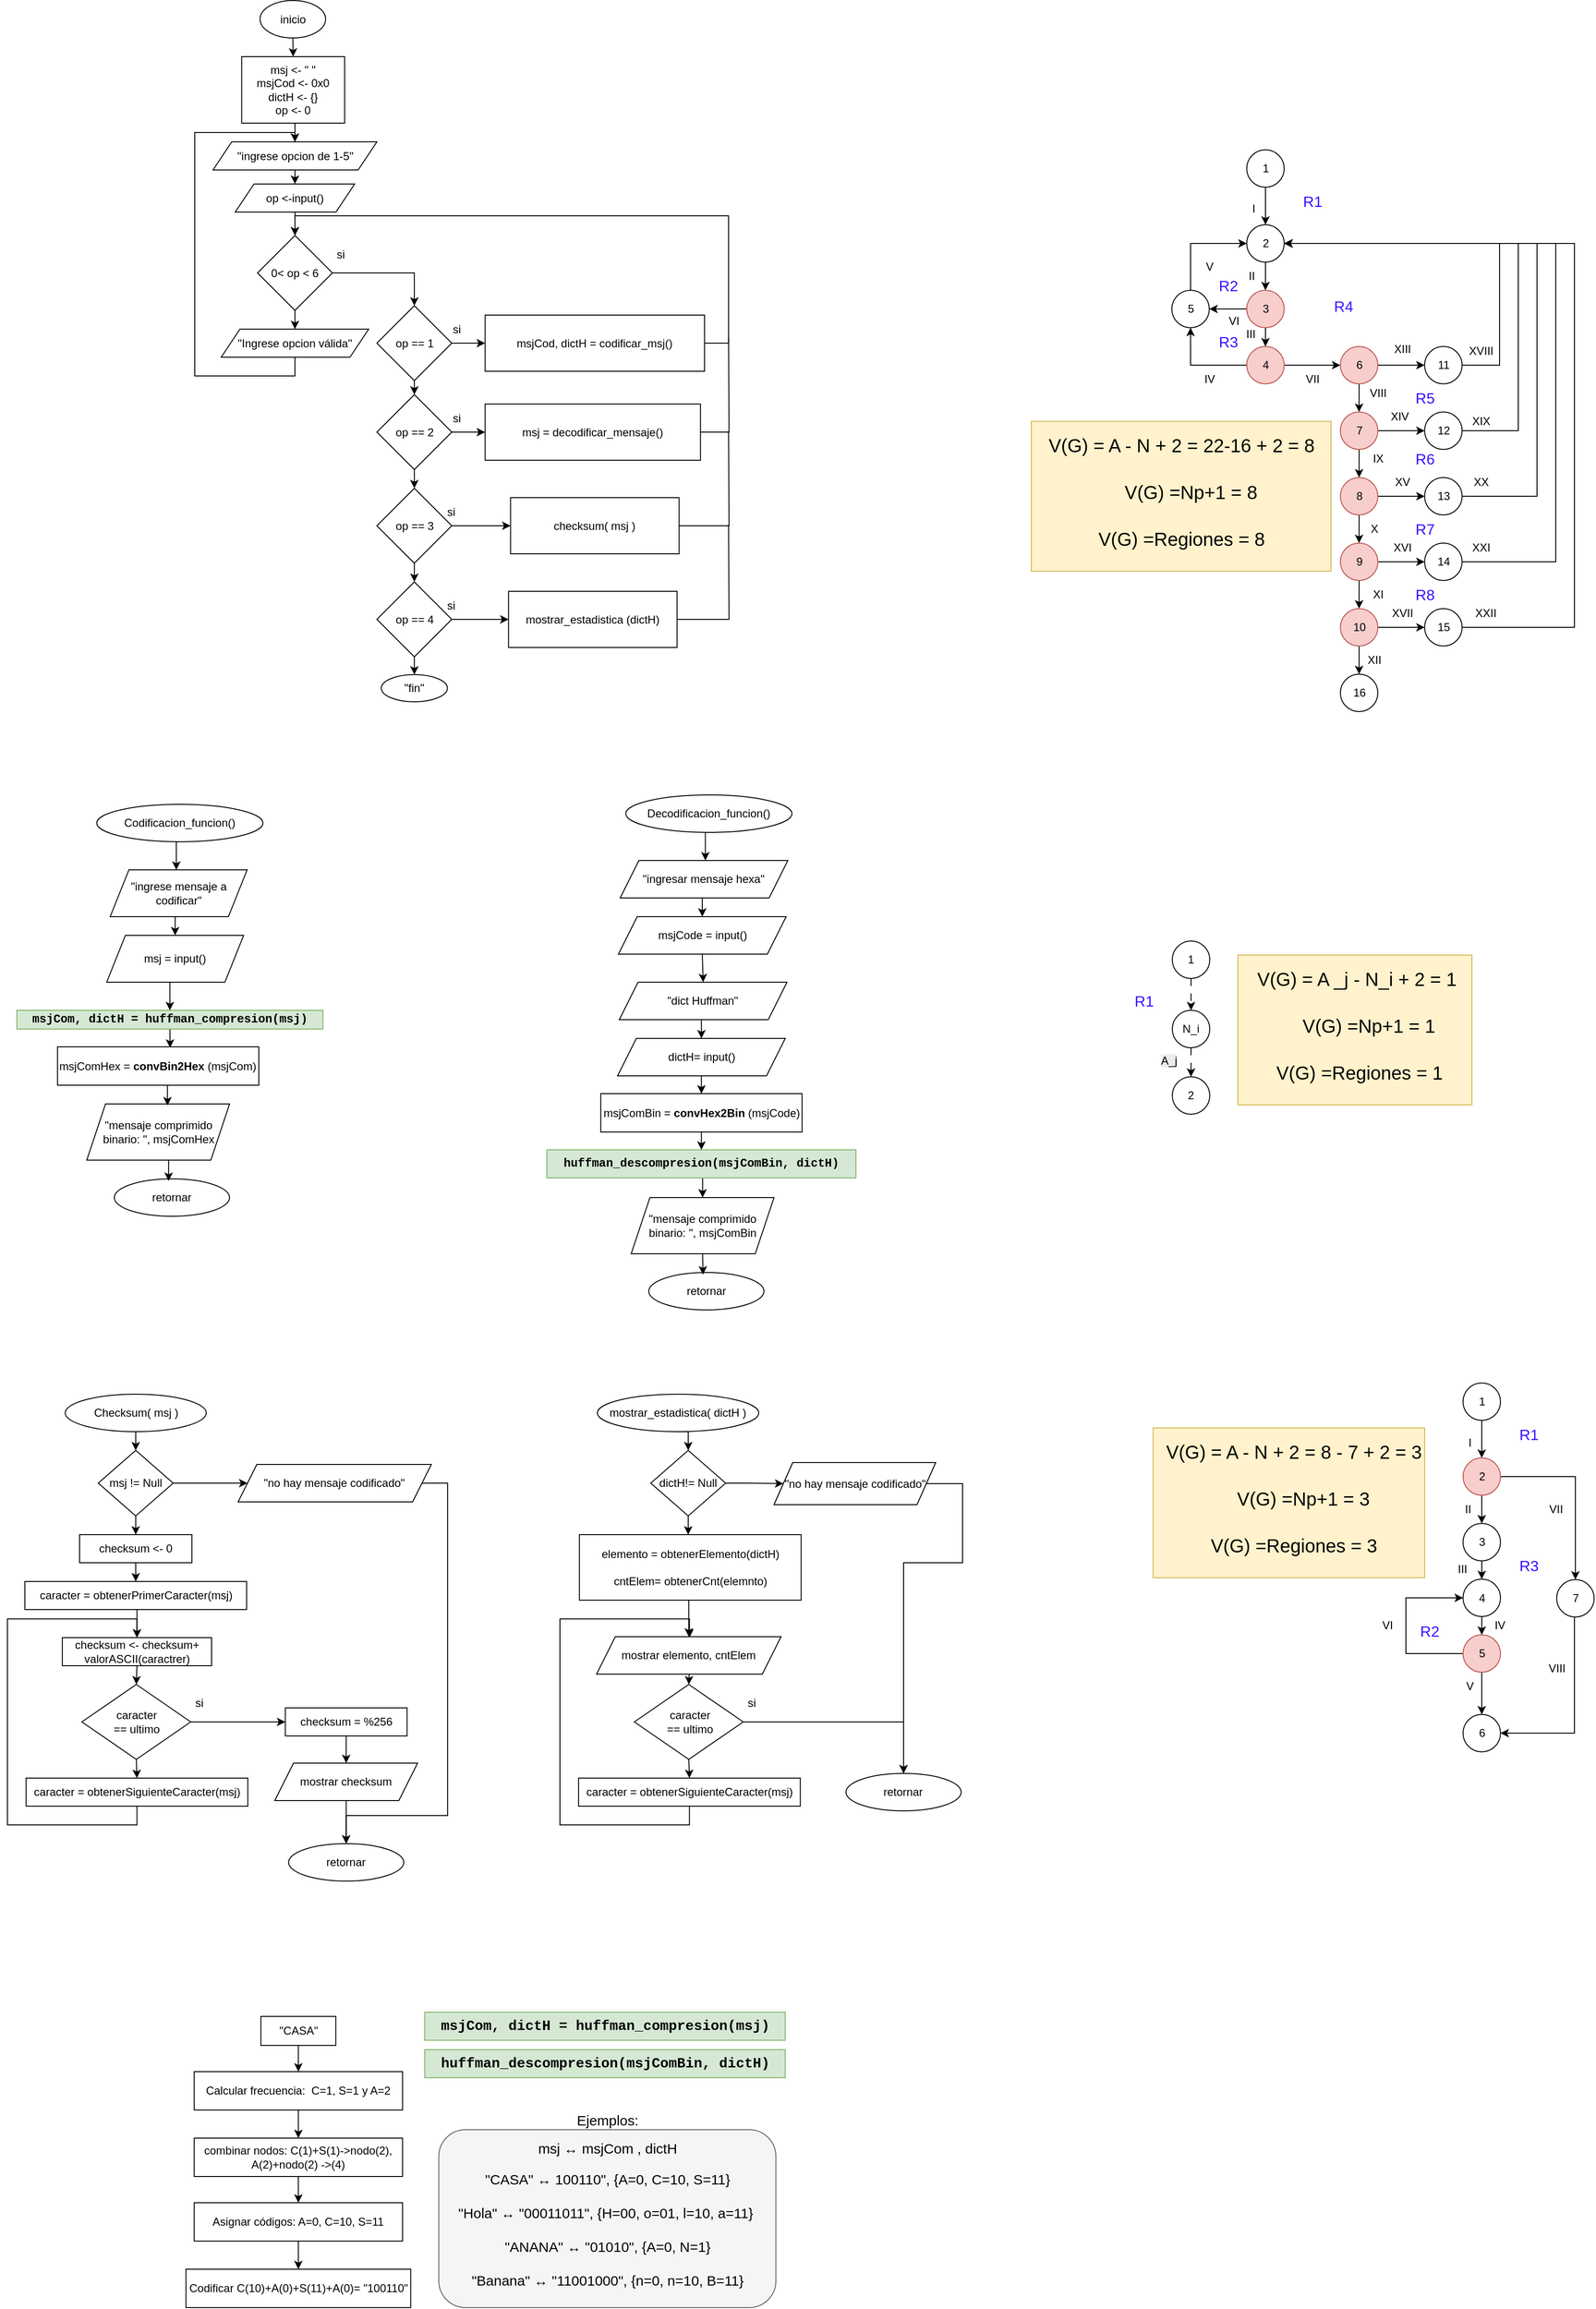 <mxfile version="27.1.6">
  <diagram name="Página-1" id="n4qDUA3qhnrrWABTmZ5w">
    <mxGraphModel dx="3400" dy="1367" grid="1" gridSize="10" guides="1" tooltips="1" connect="1" arrows="1" fold="1" page="1" pageScale="1" pageWidth="827" pageHeight="1169" math="0" shadow="0">
      <root>
        <mxCell id="0" />
        <mxCell id="1" parent="0" />
        <mxCell id="yEoa0xVmo-oE6fdH0f8X-165" value="" style="rounded=0;whiteSpace=wrap;html=1;fillColor=#fff2cc;strokeColor=#d6b656;" vertex="1" parent="1">
          <mxGeometry x="933.5" y="451" width="320" height="160" as="geometry" />
        </mxCell>
        <mxCell id="yEoa0xVmo-oE6fdH0f8X-327" style="edgeStyle=orthogonalEdgeStyle;rounded=0;orthogonalLoop=1;jettySize=auto;html=1;exitX=0.5;exitY=1;exitDx=0;exitDy=0;entryX=0.5;entryY=0;entryDx=0;entryDy=0;" edge="1" parent="1" source="yEoa0xVmo-oE6fdH0f8X-1" target="yEoa0xVmo-oE6fdH0f8X-4">
          <mxGeometry relative="1" as="geometry">
            <mxPoint x="147.02" y="-18.5" as="targetPoint" />
          </mxGeometry>
        </mxCell>
        <mxCell id="yEoa0xVmo-oE6fdH0f8X-1" value="inicio" style="ellipse;whiteSpace=wrap;html=1;" vertex="1" parent="1">
          <mxGeometry x="109.76" y="1.5" width="70" height="40" as="geometry" />
        </mxCell>
        <mxCell id="yEoa0xVmo-oE6fdH0f8X-11" style="edgeStyle=orthogonalEdgeStyle;rounded=0;orthogonalLoop=1;jettySize=auto;html=1;exitX=0.5;exitY=1;exitDx=0;exitDy=0;entryX=0.5;entryY=0;entryDx=0;entryDy=0;" edge="1" parent="1" source="yEoa0xVmo-oE6fdH0f8X-2" target="yEoa0xVmo-oE6fdH0f8X-10">
          <mxGeometry relative="1" as="geometry" />
        </mxCell>
        <mxCell id="yEoa0xVmo-oE6fdH0f8X-2" value="&quot;ingrese opcion de 1-5&quot;" style="shape=parallelogram;perimeter=parallelogramPerimeter;whiteSpace=wrap;html=1;fixedSize=1;" vertex="1" parent="1">
          <mxGeometry x="59.52" y="152.5" width="175" height="30" as="geometry" />
        </mxCell>
        <mxCell id="yEoa0xVmo-oE6fdH0f8X-14" style="edgeStyle=orthogonalEdgeStyle;rounded=0;orthogonalLoop=1;jettySize=auto;html=1;exitX=0.5;exitY=1;exitDx=0;exitDy=0;entryX=0.5;entryY=0;entryDx=0;entryDy=0;" edge="1" parent="1" source="yEoa0xVmo-oE6fdH0f8X-3" target="yEoa0xVmo-oE6fdH0f8X-13">
          <mxGeometry relative="1" as="geometry" />
        </mxCell>
        <mxCell id="yEoa0xVmo-oE6fdH0f8X-18" style="edgeStyle=orthogonalEdgeStyle;rounded=0;orthogonalLoop=1;jettySize=auto;html=1;exitX=1;exitY=0.5;exitDx=0;exitDy=0;entryX=0.5;entryY=0;entryDx=0;entryDy=0;" edge="1" parent="1" source="yEoa0xVmo-oE6fdH0f8X-3" target="yEoa0xVmo-oE6fdH0f8X-17">
          <mxGeometry relative="1" as="geometry" />
        </mxCell>
        <mxCell id="yEoa0xVmo-oE6fdH0f8X-3" value="0&amp;lt; op &amp;lt; 6" style="rhombus;whiteSpace=wrap;html=1;" vertex="1" parent="1">
          <mxGeometry x="107.02" y="252.5" width="80" height="80" as="geometry" />
        </mxCell>
        <mxCell id="yEoa0xVmo-oE6fdH0f8X-8" style="edgeStyle=orthogonalEdgeStyle;rounded=0;orthogonalLoop=1;jettySize=auto;html=1;exitX=0.5;exitY=1;exitDx=0;exitDy=0;entryX=0.5;entryY=0;entryDx=0;entryDy=0;" edge="1" parent="1" source="yEoa0xVmo-oE6fdH0f8X-4" target="yEoa0xVmo-oE6fdH0f8X-2">
          <mxGeometry relative="1" as="geometry" />
        </mxCell>
        <mxCell id="yEoa0xVmo-oE6fdH0f8X-4" value="msj &amp;lt;- &quot; &quot;&lt;br&gt;&lt;div&gt;&lt;span style=&quot;background-color: transparent; color: light-dark(rgb(0, 0, 0), rgb(255, 255, 255));&quot;&gt;msjCod &amp;lt;- 0x0&lt;/span&gt;&lt;/div&gt;&lt;div&gt;dictH &amp;lt;- {}&lt;span style=&quot;background-color: transparent; color: light-dark(rgb(0, 0, 0), rgb(255, 255, 255));&quot;&gt;&lt;/span&gt;&lt;/div&gt;&lt;div&gt;op &amp;lt;- 0&lt;/div&gt;" style="rounded=0;whiteSpace=wrap;html=1;" vertex="1" parent="1">
          <mxGeometry x="90.11" y="61.5" width="110" height="71" as="geometry" />
        </mxCell>
        <mxCell id="yEoa0xVmo-oE6fdH0f8X-7" value="&quot;fin&quot;" style="ellipse;whiteSpace=wrap;html=1;" vertex="1" parent="1">
          <mxGeometry x="239.22" y="721.5" width="70.59" height="29" as="geometry" />
        </mxCell>
        <mxCell id="yEoa0xVmo-oE6fdH0f8X-12" style="edgeStyle=orthogonalEdgeStyle;rounded=0;orthogonalLoop=1;jettySize=auto;html=1;exitX=0.5;exitY=1;exitDx=0;exitDy=0;entryX=0.5;entryY=0;entryDx=0;entryDy=0;" edge="1" parent="1" source="yEoa0xVmo-oE6fdH0f8X-10" target="yEoa0xVmo-oE6fdH0f8X-3">
          <mxGeometry relative="1" as="geometry" />
        </mxCell>
        <mxCell id="yEoa0xVmo-oE6fdH0f8X-10" value="op &amp;lt;-input()" style="shape=parallelogram;perimeter=parallelogramPerimeter;whiteSpace=wrap;html=1;fixedSize=1;" vertex="1" parent="1">
          <mxGeometry x="83.27" y="197.5" width="127.5" height="30" as="geometry" />
        </mxCell>
        <mxCell id="yEoa0xVmo-oE6fdH0f8X-16" style="edgeStyle=orthogonalEdgeStyle;rounded=0;orthogonalLoop=1;jettySize=auto;html=1;exitX=0.5;exitY=1;exitDx=0;exitDy=0;entryX=0.5;entryY=0;entryDx=0;entryDy=0;" edge="1" parent="1" source="yEoa0xVmo-oE6fdH0f8X-13" target="yEoa0xVmo-oE6fdH0f8X-2">
          <mxGeometry relative="1" as="geometry">
            <Array as="points">
              <mxPoint x="147.02" y="402.5" />
              <mxPoint x="40.02" y="402.5" />
              <mxPoint x="40.02" y="142.5" />
              <mxPoint x="147.02" y="142.5" />
            </Array>
          </mxGeometry>
        </mxCell>
        <mxCell id="yEoa0xVmo-oE6fdH0f8X-13" value="&quot;Ingrese opcion válida&quot;" style="shape=parallelogram;perimeter=parallelogramPerimeter;whiteSpace=wrap;html=1;fixedSize=1;" vertex="1" parent="1">
          <mxGeometry x="68.27" y="352.5" width="157.5" height="30" as="geometry" />
        </mxCell>
        <mxCell id="yEoa0xVmo-oE6fdH0f8X-23" style="edgeStyle=orthogonalEdgeStyle;rounded=0;orthogonalLoop=1;jettySize=auto;html=1;exitX=0.5;exitY=1;exitDx=0;exitDy=0;entryX=0.5;entryY=0;entryDx=0;entryDy=0;" edge="1" parent="1" source="yEoa0xVmo-oE6fdH0f8X-17" target="yEoa0xVmo-oE6fdH0f8X-19">
          <mxGeometry relative="1" as="geometry" />
        </mxCell>
        <mxCell id="yEoa0xVmo-oE6fdH0f8X-312" style="edgeStyle=orthogonalEdgeStyle;rounded=0;orthogonalLoop=1;jettySize=auto;html=1;exitX=1;exitY=0.5;exitDx=0;exitDy=0;entryX=0;entryY=0.5;entryDx=0;entryDy=0;" edge="1" parent="1" source="yEoa0xVmo-oE6fdH0f8X-17" target="yEoa0xVmo-oE6fdH0f8X-27">
          <mxGeometry relative="1" as="geometry" />
        </mxCell>
        <mxCell id="yEoa0xVmo-oE6fdH0f8X-17" value="op == 1" style="rhombus;whiteSpace=wrap;html=1;" vertex="1" parent="1">
          <mxGeometry x="234.52" y="327.5" width="80" height="80" as="geometry" />
        </mxCell>
        <mxCell id="yEoa0xVmo-oE6fdH0f8X-24" style="edgeStyle=orthogonalEdgeStyle;rounded=0;orthogonalLoop=1;jettySize=auto;html=1;exitX=0.5;exitY=1;exitDx=0;exitDy=0;entryX=0.5;entryY=0;entryDx=0;entryDy=0;" edge="1" parent="1" source="yEoa0xVmo-oE6fdH0f8X-19" target="yEoa0xVmo-oE6fdH0f8X-20">
          <mxGeometry relative="1" as="geometry" />
        </mxCell>
        <mxCell id="yEoa0xVmo-oE6fdH0f8X-314" style="edgeStyle=orthogonalEdgeStyle;rounded=0;orthogonalLoop=1;jettySize=auto;html=1;exitX=1;exitY=0.5;exitDx=0;exitDy=0;entryX=0;entryY=0.5;entryDx=0;entryDy=0;" edge="1" parent="1" source="yEoa0xVmo-oE6fdH0f8X-19" target="yEoa0xVmo-oE6fdH0f8X-29">
          <mxGeometry relative="1" as="geometry" />
        </mxCell>
        <mxCell id="yEoa0xVmo-oE6fdH0f8X-19" value="op == 2" style="rhombus;whiteSpace=wrap;html=1;" vertex="1" parent="1">
          <mxGeometry x="234.52" y="422.5" width="80" height="80" as="geometry" />
        </mxCell>
        <mxCell id="yEoa0xVmo-oE6fdH0f8X-25" style="edgeStyle=orthogonalEdgeStyle;rounded=0;orthogonalLoop=1;jettySize=auto;html=1;exitX=0.5;exitY=1;exitDx=0;exitDy=0;entryX=0.5;entryY=0;entryDx=0;entryDy=0;" edge="1" parent="1" source="yEoa0xVmo-oE6fdH0f8X-20" target="yEoa0xVmo-oE6fdH0f8X-21">
          <mxGeometry relative="1" as="geometry" />
        </mxCell>
        <mxCell id="yEoa0xVmo-oE6fdH0f8X-32" style="edgeStyle=orthogonalEdgeStyle;rounded=0;orthogonalLoop=1;jettySize=auto;html=1;exitX=1;exitY=0.5;exitDx=0;exitDy=0;" edge="1" parent="1" source="yEoa0xVmo-oE6fdH0f8X-20" target="yEoa0xVmo-oE6fdH0f8X-31">
          <mxGeometry relative="1" as="geometry" />
        </mxCell>
        <mxCell id="yEoa0xVmo-oE6fdH0f8X-20" value="op == 3" style="rhombus;whiteSpace=wrap;html=1;" vertex="1" parent="1">
          <mxGeometry x="234.52" y="522.5" width="80" height="80" as="geometry" />
        </mxCell>
        <mxCell id="yEoa0xVmo-oE6fdH0f8X-26" style="edgeStyle=orthogonalEdgeStyle;rounded=0;orthogonalLoop=1;jettySize=auto;html=1;exitX=0.5;exitY=1;exitDx=0;exitDy=0;entryX=0.5;entryY=0;entryDx=0;entryDy=0;" edge="1" parent="1" source="yEoa0xVmo-oE6fdH0f8X-21" target="yEoa0xVmo-oE6fdH0f8X-7">
          <mxGeometry relative="1" as="geometry" />
        </mxCell>
        <mxCell id="yEoa0xVmo-oE6fdH0f8X-315" style="edgeStyle=orthogonalEdgeStyle;rounded=0;orthogonalLoop=1;jettySize=auto;html=1;exitX=1;exitY=0.5;exitDx=0;exitDy=0;entryX=0;entryY=0.5;entryDx=0;entryDy=0;" edge="1" parent="1" source="yEoa0xVmo-oE6fdH0f8X-21" target="yEoa0xVmo-oE6fdH0f8X-33">
          <mxGeometry relative="1" as="geometry" />
        </mxCell>
        <mxCell id="yEoa0xVmo-oE6fdH0f8X-21" value="op == 4" style="rhombus;whiteSpace=wrap;html=1;" vertex="1" parent="1">
          <mxGeometry x="234.52" y="622.5" width="80" height="80" as="geometry" />
        </mxCell>
        <mxCell id="yEoa0xVmo-oE6fdH0f8X-321" style="edgeStyle=orthogonalEdgeStyle;rounded=0;orthogonalLoop=1;jettySize=auto;html=1;exitX=1;exitY=0.5;exitDx=0;exitDy=0;entryX=0.5;entryY=0;entryDx=0;entryDy=0;" edge="1" parent="1" source="yEoa0xVmo-oE6fdH0f8X-27" target="yEoa0xVmo-oE6fdH0f8X-3">
          <mxGeometry relative="1" as="geometry">
            <Array as="points">
              <mxPoint x="610.11" y="367.5" />
              <mxPoint x="610.11" y="231.5" />
              <mxPoint x="147.11" y="231.5" />
            </Array>
          </mxGeometry>
        </mxCell>
        <mxCell id="yEoa0xVmo-oE6fdH0f8X-27" value="msjCod, dictH = codificar_msj()" style="rounded=0;whiteSpace=wrap;html=1;" vertex="1" parent="1">
          <mxGeometry x="350.11" y="337.5" width="234.32" height="60" as="geometry" />
        </mxCell>
        <mxCell id="yEoa0xVmo-oE6fdH0f8X-323" style="edgeStyle=orthogonalEdgeStyle;rounded=0;orthogonalLoop=1;jettySize=auto;html=1;exitX=1;exitY=0.5;exitDx=0;exitDy=0;endArrow=none;startFill=0;" edge="1" parent="1" source="yEoa0xVmo-oE6fdH0f8X-29">
          <mxGeometry relative="1" as="geometry">
            <mxPoint x="610.11" y="361.5" as="targetPoint" />
          </mxGeometry>
        </mxCell>
        <mxCell id="yEoa0xVmo-oE6fdH0f8X-29" value="msj = decodificar_mensaje()" style="rounded=0;whiteSpace=wrap;html=1;" vertex="1" parent="1">
          <mxGeometry x="350.11" y="432.5" width="230" height="60" as="geometry" />
        </mxCell>
        <mxCell id="yEoa0xVmo-oE6fdH0f8X-324" style="edgeStyle=orthogonalEdgeStyle;rounded=0;orthogonalLoop=1;jettySize=auto;html=1;exitX=1;exitY=0.5;exitDx=0;exitDy=0;startArrow=none;startFill=0;endArrow=none;" edge="1" parent="1" source="yEoa0xVmo-oE6fdH0f8X-31">
          <mxGeometry relative="1" as="geometry">
            <mxPoint x="610.11" y="461.5" as="targetPoint" />
          </mxGeometry>
        </mxCell>
        <mxCell id="yEoa0xVmo-oE6fdH0f8X-31" value="checksum( msj )" style="rounded=0;whiteSpace=wrap;html=1;" vertex="1" parent="1">
          <mxGeometry x="377.27" y="532.5" width="180" height="60" as="geometry" />
        </mxCell>
        <mxCell id="yEoa0xVmo-oE6fdH0f8X-325" style="edgeStyle=orthogonalEdgeStyle;rounded=0;orthogonalLoop=1;jettySize=auto;html=1;exitX=1;exitY=0.5;exitDx=0;exitDy=0;endArrow=none;startFill=0;" edge="1" parent="1" source="yEoa0xVmo-oE6fdH0f8X-33">
          <mxGeometry relative="1" as="geometry">
            <mxPoint x="610.11" y="561.5" as="targetPoint" />
          </mxGeometry>
        </mxCell>
        <mxCell id="yEoa0xVmo-oE6fdH0f8X-33" value="mostrar_estadistica (dictH)" style="rounded=0;whiteSpace=wrap;html=1;" vertex="1" parent="1">
          <mxGeometry x="375.11" y="632.5" width="180" height="60" as="geometry" />
        </mxCell>
        <mxCell id="yEoa0xVmo-oE6fdH0f8X-79" style="edgeStyle=orthogonalEdgeStyle;rounded=0;orthogonalLoop=1;jettySize=auto;html=1;exitX=0.5;exitY=1;exitDx=0;exitDy=0;entryX=0.5;entryY=0;entryDx=0;entryDy=0;" edge="1" parent="1" source="yEoa0xVmo-oE6fdH0f8X-73" target="yEoa0xVmo-oE6fdH0f8X-74">
          <mxGeometry relative="1" as="geometry" />
        </mxCell>
        <mxCell id="yEoa0xVmo-oE6fdH0f8X-73" value="1" style="ellipse;whiteSpace=wrap;html=1;aspect=fixed;" vertex="1" parent="1">
          <mxGeometry x="1163.5" y="161" width="40" height="40" as="geometry" />
        </mxCell>
        <mxCell id="yEoa0xVmo-oE6fdH0f8X-80" style="edgeStyle=orthogonalEdgeStyle;rounded=0;orthogonalLoop=1;jettySize=auto;html=1;exitX=0.5;exitY=1;exitDx=0;exitDy=0;entryX=0.5;entryY=0;entryDx=0;entryDy=0;" edge="1" parent="1" source="yEoa0xVmo-oE6fdH0f8X-74" target="yEoa0xVmo-oE6fdH0f8X-75">
          <mxGeometry relative="1" as="geometry" />
        </mxCell>
        <mxCell id="yEoa0xVmo-oE6fdH0f8X-74" value="2" style="ellipse;whiteSpace=wrap;html=1;aspect=fixed;" vertex="1" parent="1">
          <mxGeometry x="1163.5" y="241" width="40" height="40" as="geometry" />
        </mxCell>
        <mxCell id="yEoa0xVmo-oE6fdH0f8X-81" style="edgeStyle=orthogonalEdgeStyle;rounded=0;orthogonalLoop=1;jettySize=auto;html=1;exitX=0.5;exitY=1;exitDx=0;exitDy=0;entryX=0.5;entryY=0;entryDx=0;entryDy=0;" edge="1" parent="1" source="yEoa0xVmo-oE6fdH0f8X-75" target="yEoa0xVmo-oE6fdH0f8X-78">
          <mxGeometry relative="1" as="geometry" />
        </mxCell>
        <mxCell id="yEoa0xVmo-oE6fdH0f8X-85" style="edgeStyle=orthogonalEdgeStyle;rounded=0;orthogonalLoop=1;jettySize=auto;html=1;exitX=0;exitY=0.5;exitDx=0;exitDy=0;entryX=1;entryY=0.5;entryDx=0;entryDy=0;" edge="1" parent="1" source="yEoa0xVmo-oE6fdH0f8X-75" target="yEoa0xVmo-oE6fdH0f8X-84">
          <mxGeometry relative="1" as="geometry" />
        </mxCell>
        <mxCell id="yEoa0xVmo-oE6fdH0f8X-75" value="3" style="ellipse;whiteSpace=wrap;html=1;aspect=fixed;fillColor=#f8cecc;strokeColor=#b85450;" vertex="1" parent="1">
          <mxGeometry x="1163.5" y="311" width="40" height="40" as="geometry" />
        </mxCell>
        <mxCell id="yEoa0xVmo-oE6fdH0f8X-83" style="edgeStyle=orthogonalEdgeStyle;rounded=0;orthogonalLoop=1;jettySize=auto;html=1;exitX=1;exitY=0.5;exitDx=0;exitDy=0;entryX=0;entryY=0.5;entryDx=0;entryDy=0;" edge="1" parent="1" source="yEoa0xVmo-oE6fdH0f8X-78" target="yEoa0xVmo-oE6fdH0f8X-82">
          <mxGeometry relative="1" as="geometry" />
        </mxCell>
        <mxCell id="yEoa0xVmo-oE6fdH0f8X-86" style="edgeStyle=orthogonalEdgeStyle;rounded=0;orthogonalLoop=1;jettySize=auto;html=1;exitX=0;exitY=0.5;exitDx=0;exitDy=0;entryX=0.5;entryY=1;entryDx=0;entryDy=0;" edge="1" parent="1" source="yEoa0xVmo-oE6fdH0f8X-78" target="yEoa0xVmo-oE6fdH0f8X-84">
          <mxGeometry relative="1" as="geometry" />
        </mxCell>
        <mxCell id="yEoa0xVmo-oE6fdH0f8X-78" value="4" style="ellipse;whiteSpace=wrap;html=1;aspect=fixed;fillColor=#f8cecc;strokeColor=#b85450;" vertex="1" parent="1">
          <mxGeometry x="1163.5" y="371" width="40" height="40" as="geometry" />
        </mxCell>
        <mxCell id="yEoa0xVmo-oE6fdH0f8X-94" style="edgeStyle=orthogonalEdgeStyle;rounded=0;orthogonalLoop=1;jettySize=auto;html=1;exitX=0.5;exitY=1;exitDx=0;exitDy=0;entryX=0.5;entryY=0;entryDx=0;entryDy=0;" edge="1" parent="1" source="yEoa0xVmo-oE6fdH0f8X-82" target="yEoa0xVmo-oE6fdH0f8X-89">
          <mxGeometry relative="1" as="geometry" />
        </mxCell>
        <mxCell id="yEoa0xVmo-oE6fdH0f8X-109" style="edgeStyle=orthogonalEdgeStyle;rounded=0;orthogonalLoop=1;jettySize=auto;html=1;exitX=1;exitY=0.5;exitDx=0;exitDy=0;entryX=0;entryY=0.5;entryDx=0;entryDy=0;" edge="1" parent="1" source="yEoa0xVmo-oE6fdH0f8X-82" target="yEoa0xVmo-oE6fdH0f8X-101">
          <mxGeometry relative="1" as="geometry" />
        </mxCell>
        <mxCell id="yEoa0xVmo-oE6fdH0f8X-82" value="6" style="ellipse;whiteSpace=wrap;html=1;aspect=fixed;fillColor=#f8cecc;strokeColor=#b85450;" vertex="1" parent="1">
          <mxGeometry x="1263.5" y="371" width="40" height="40" as="geometry" />
        </mxCell>
        <mxCell id="yEoa0xVmo-oE6fdH0f8X-121" style="edgeStyle=orthogonalEdgeStyle;rounded=0;orthogonalLoop=1;jettySize=auto;html=1;exitX=0.5;exitY=0;exitDx=0;exitDy=0;entryX=0;entryY=0.5;entryDx=0;entryDy=0;" edge="1" parent="1" source="yEoa0xVmo-oE6fdH0f8X-84" target="yEoa0xVmo-oE6fdH0f8X-74">
          <mxGeometry relative="1" as="geometry" />
        </mxCell>
        <mxCell id="yEoa0xVmo-oE6fdH0f8X-84" value="5" style="ellipse;whiteSpace=wrap;html=1;aspect=fixed;" vertex="1" parent="1">
          <mxGeometry x="1083.5" y="311" width="40" height="40" as="geometry" />
        </mxCell>
        <mxCell id="yEoa0xVmo-oE6fdH0f8X-95" style="edgeStyle=orthogonalEdgeStyle;rounded=0;orthogonalLoop=1;jettySize=auto;html=1;exitX=0.5;exitY=1;exitDx=0;exitDy=0;entryX=0.5;entryY=0;entryDx=0;entryDy=0;" edge="1" parent="1" source="yEoa0xVmo-oE6fdH0f8X-89" target="yEoa0xVmo-oE6fdH0f8X-90">
          <mxGeometry relative="1" as="geometry" />
        </mxCell>
        <mxCell id="yEoa0xVmo-oE6fdH0f8X-110" style="edgeStyle=orthogonalEdgeStyle;rounded=0;orthogonalLoop=1;jettySize=auto;html=1;exitX=1;exitY=0.5;exitDx=0;exitDy=0;entryX=0;entryY=0.5;entryDx=0;entryDy=0;" edge="1" parent="1" source="yEoa0xVmo-oE6fdH0f8X-89" target="yEoa0xVmo-oE6fdH0f8X-103">
          <mxGeometry relative="1" as="geometry" />
        </mxCell>
        <mxCell id="yEoa0xVmo-oE6fdH0f8X-89" value="7" style="ellipse;whiteSpace=wrap;html=1;aspect=fixed;fillColor=#f8cecc;strokeColor=#b85450;" vertex="1" parent="1">
          <mxGeometry x="1263.5" y="441" width="40" height="40" as="geometry" />
        </mxCell>
        <mxCell id="yEoa0xVmo-oE6fdH0f8X-96" style="edgeStyle=orthogonalEdgeStyle;rounded=0;orthogonalLoop=1;jettySize=auto;html=1;exitX=0.5;exitY=1;exitDx=0;exitDy=0;entryX=0.5;entryY=0;entryDx=0;entryDy=0;" edge="1" parent="1" source="yEoa0xVmo-oE6fdH0f8X-90" target="yEoa0xVmo-oE6fdH0f8X-91">
          <mxGeometry relative="1" as="geometry">
            <mxPoint x="1283.045" y="571" as="targetPoint" />
          </mxGeometry>
        </mxCell>
        <mxCell id="yEoa0xVmo-oE6fdH0f8X-111" style="edgeStyle=orthogonalEdgeStyle;rounded=0;orthogonalLoop=1;jettySize=auto;html=1;exitX=1;exitY=0.5;exitDx=0;exitDy=0;entryX=0;entryY=0.5;entryDx=0;entryDy=0;" edge="1" parent="1" source="yEoa0xVmo-oE6fdH0f8X-90" target="yEoa0xVmo-oE6fdH0f8X-105">
          <mxGeometry relative="1" as="geometry" />
        </mxCell>
        <mxCell id="yEoa0xVmo-oE6fdH0f8X-90" value="8" style="ellipse;whiteSpace=wrap;html=1;aspect=fixed;fillColor=#f8cecc;strokeColor=#b85450;" vertex="1" parent="1">
          <mxGeometry x="1263.5" y="511" width="40" height="40" as="geometry" />
        </mxCell>
        <mxCell id="yEoa0xVmo-oE6fdH0f8X-97" style="edgeStyle=orthogonalEdgeStyle;rounded=0;orthogonalLoop=1;jettySize=auto;html=1;exitX=0.5;exitY=1;exitDx=0;exitDy=0;entryX=0.5;entryY=0;entryDx=0;entryDy=0;" edge="1" parent="1" source="yEoa0xVmo-oE6fdH0f8X-91" target="yEoa0xVmo-oE6fdH0f8X-92">
          <mxGeometry relative="1" as="geometry" />
        </mxCell>
        <mxCell id="yEoa0xVmo-oE6fdH0f8X-112" style="edgeStyle=orthogonalEdgeStyle;rounded=0;orthogonalLoop=1;jettySize=auto;html=1;exitX=1;exitY=0.5;exitDx=0;exitDy=0;entryX=0;entryY=0.5;entryDx=0;entryDy=0;" edge="1" parent="1" source="yEoa0xVmo-oE6fdH0f8X-91" target="yEoa0xVmo-oE6fdH0f8X-107">
          <mxGeometry relative="1" as="geometry" />
        </mxCell>
        <mxCell id="yEoa0xVmo-oE6fdH0f8X-91" value="9" style="ellipse;whiteSpace=wrap;html=1;aspect=fixed;fillColor=#f8cecc;strokeColor=#b85450;" vertex="1" parent="1">
          <mxGeometry x="1263.5" y="581" width="40" height="40" as="geometry" />
        </mxCell>
        <mxCell id="yEoa0xVmo-oE6fdH0f8X-98" style="edgeStyle=orthogonalEdgeStyle;rounded=0;orthogonalLoop=1;jettySize=auto;html=1;exitX=0.5;exitY=1;exitDx=0;exitDy=0;entryX=0.5;entryY=0;entryDx=0;entryDy=0;" edge="1" parent="1" source="yEoa0xVmo-oE6fdH0f8X-92" target="yEoa0xVmo-oE6fdH0f8X-93">
          <mxGeometry relative="1" as="geometry" />
        </mxCell>
        <mxCell id="yEoa0xVmo-oE6fdH0f8X-113" style="edgeStyle=orthogonalEdgeStyle;rounded=0;orthogonalLoop=1;jettySize=auto;html=1;exitX=1;exitY=0.5;exitDx=0;exitDy=0;" edge="1" parent="1" source="yEoa0xVmo-oE6fdH0f8X-92" target="yEoa0xVmo-oE6fdH0f8X-108">
          <mxGeometry relative="1" as="geometry" />
        </mxCell>
        <mxCell id="yEoa0xVmo-oE6fdH0f8X-92" value="10" style="ellipse;whiteSpace=wrap;html=1;aspect=fixed;fillColor=#f8cecc;strokeColor=#b85450;" vertex="1" parent="1">
          <mxGeometry x="1263.5" y="651" width="40" height="40" as="geometry" />
        </mxCell>
        <mxCell id="yEoa0xVmo-oE6fdH0f8X-93" value="16" style="ellipse;whiteSpace=wrap;html=1;aspect=fixed;" vertex="1" parent="1">
          <mxGeometry x="1263.5" y="721" width="40" height="40" as="geometry" />
        </mxCell>
        <mxCell id="yEoa0xVmo-oE6fdH0f8X-122" style="edgeStyle=orthogonalEdgeStyle;rounded=0;orthogonalLoop=1;jettySize=auto;html=1;exitX=1;exitY=0.5;exitDx=0;exitDy=0;entryX=1;entryY=0.5;entryDx=0;entryDy=0;" edge="1" parent="1" source="yEoa0xVmo-oE6fdH0f8X-101" target="yEoa0xVmo-oE6fdH0f8X-74">
          <mxGeometry relative="1" as="geometry">
            <Array as="points">
              <mxPoint x="1433.5" y="391" />
              <mxPoint x="1433.5" y="261" />
            </Array>
          </mxGeometry>
        </mxCell>
        <mxCell id="yEoa0xVmo-oE6fdH0f8X-101" value="11" style="ellipse;whiteSpace=wrap;html=1;aspect=fixed;" vertex="1" parent="1">
          <mxGeometry x="1353.5" y="371" width="40" height="40" as="geometry" />
        </mxCell>
        <mxCell id="yEoa0xVmo-oE6fdH0f8X-123" style="edgeStyle=orthogonalEdgeStyle;rounded=0;orthogonalLoop=1;jettySize=auto;html=1;exitX=1;exitY=0.5;exitDx=0;exitDy=0;entryX=1;entryY=0.5;entryDx=0;entryDy=0;" edge="1" parent="1" source="yEoa0xVmo-oE6fdH0f8X-103" target="yEoa0xVmo-oE6fdH0f8X-74">
          <mxGeometry relative="1" as="geometry">
            <Array as="points">
              <mxPoint x="1453.5" y="461" />
              <mxPoint x="1453.5" y="261" />
            </Array>
          </mxGeometry>
        </mxCell>
        <mxCell id="yEoa0xVmo-oE6fdH0f8X-103" value="12" style="ellipse;whiteSpace=wrap;html=1;aspect=fixed;" vertex="1" parent="1">
          <mxGeometry x="1353.5" y="441" width="40" height="40" as="geometry" />
        </mxCell>
        <mxCell id="yEoa0xVmo-oE6fdH0f8X-124" style="edgeStyle=orthogonalEdgeStyle;rounded=0;orthogonalLoop=1;jettySize=auto;html=1;exitX=1;exitY=0.5;exitDx=0;exitDy=0;entryX=1;entryY=0.5;entryDx=0;entryDy=0;" edge="1" parent="1" source="yEoa0xVmo-oE6fdH0f8X-105" target="yEoa0xVmo-oE6fdH0f8X-74">
          <mxGeometry relative="1" as="geometry">
            <Array as="points">
              <mxPoint x="1473.5" y="531" />
              <mxPoint x="1473.5" y="261" />
            </Array>
          </mxGeometry>
        </mxCell>
        <mxCell id="yEoa0xVmo-oE6fdH0f8X-105" value="13" style="ellipse;whiteSpace=wrap;html=1;aspect=fixed;" vertex="1" parent="1">
          <mxGeometry x="1353.5" y="511" width="40" height="40" as="geometry" />
        </mxCell>
        <mxCell id="yEoa0xVmo-oE6fdH0f8X-125" style="edgeStyle=orthogonalEdgeStyle;rounded=0;orthogonalLoop=1;jettySize=auto;html=1;exitX=1;exitY=0.5;exitDx=0;exitDy=0;entryX=1;entryY=0.5;entryDx=0;entryDy=0;" edge="1" parent="1" source="yEoa0xVmo-oE6fdH0f8X-107" target="yEoa0xVmo-oE6fdH0f8X-74">
          <mxGeometry relative="1" as="geometry">
            <Array as="points">
              <mxPoint x="1493.5" y="601" />
              <mxPoint x="1493.5" y="261" />
            </Array>
          </mxGeometry>
        </mxCell>
        <mxCell id="yEoa0xVmo-oE6fdH0f8X-107" value="14" style="ellipse;whiteSpace=wrap;html=1;aspect=fixed;" vertex="1" parent="1">
          <mxGeometry x="1353.5" y="581" width="40" height="40" as="geometry" />
        </mxCell>
        <mxCell id="yEoa0xVmo-oE6fdH0f8X-126" style="edgeStyle=orthogonalEdgeStyle;rounded=0;orthogonalLoop=1;jettySize=auto;html=1;exitX=1;exitY=0.5;exitDx=0;exitDy=0;entryX=1;entryY=0.5;entryDx=0;entryDy=0;" edge="1" parent="1" source="yEoa0xVmo-oE6fdH0f8X-108" target="yEoa0xVmo-oE6fdH0f8X-74">
          <mxGeometry relative="1" as="geometry">
            <mxPoint x="1293.5" y="311" as="targetPoint" />
            <Array as="points">
              <mxPoint x="1513.5" y="671" />
              <mxPoint x="1513.5" y="261" />
            </Array>
          </mxGeometry>
        </mxCell>
        <mxCell id="yEoa0xVmo-oE6fdH0f8X-108" value="15" style="ellipse;whiteSpace=wrap;html=1;aspect=fixed;" vertex="1" parent="1">
          <mxGeometry x="1353.5" y="651" width="40" height="40" as="geometry" />
        </mxCell>
        <mxCell id="yEoa0xVmo-oE6fdH0f8X-120" value="I" style="text;html=1;align=center;verticalAlign=middle;whiteSpace=wrap;rounded=0;" vertex="1" parent="1">
          <mxGeometry x="1140.5" y="209" width="60" height="30" as="geometry" />
        </mxCell>
        <mxCell id="yEoa0xVmo-oE6fdH0f8X-127" value="II" style="text;html=1;align=center;verticalAlign=middle;whiteSpace=wrap;rounded=0;" vertex="1" parent="1">
          <mxGeometry x="1138.5" y="281" width="60" height="30" as="geometry" />
        </mxCell>
        <mxCell id="yEoa0xVmo-oE6fdH0f8X-128" value="III" style="text;html=1;align=center;verticalAlign=middle;whiteSpace=wrap;rounded=0;" vertex="1" parent="1">
          <mxGeometry x="1137.5" y="343" width="60" height="30" as="geometry" />
        </mxCell>
        <mxCell id="yEoa0xVmo-oE6fdH0f8X-129" value="IV" style="text;html=1;align=center;verticalAlign=middle;whiteSpace=wrap;rounded=0;" vertex="1" parent="1">
          <mxGeometry x="1093.5" y="391" width="60" height="30" as="geometry" />
        </mxCell>
        <mxCell id="yEoa0xVmo-oE6fdH0f8X-130" value="VII" style="text;html=1;align=center;verticalAlign=middle;whiteSpace=wrap;rounded=0;" vertex="1" parent="1">
          <mxGeometry x="1203.5" y="391" width="60" height="30" as="geometry" />
        </mxCell>
        <mxCell id="yEoa0xVmo-oE6fdH0f8X-131" value="V" style="text;html=1;align=center;verticalAlign=middle;whiteSpace=wrap;rounded=0;" vertex="1" parent="1">
          <mxGeometry x="1093.5" y="271" width="60" height="30" as="geometry" />
        </mxCell>
        <mxCell id="yEoa0xVmo-oE6fdH0f8X-133" value="VIII" style="text;html=1;align=center;verticalAlign=middle;whiteSpace=wrap;rounded=0;" vertex="1" parent="1">
          <mxGeometry x="1273.5" y="406" width="60" height="30" as="geometry" />
        </mxCell>
        <mxCell id="yEoa0xVmo-oE6fdH0f8X-134" value="IX" style="text;html=1;align=center;verticalAlign=middle;whiteSpace=wrap;rounded=0;" vertex="1" parent="1">
          <mxGeometry x="1273.5" y="466" width="60" height="50" as="geometry" />
        </mxCell>
        <mxCell id="yEoa0xVmo-oE6fdH0f8X-136" value="X" style="text;html=1;align=center;verticalAlign=middle;whiteSpace=wrap;rounded=0;" vertex="1" parent="1">
          <mxGeometry x="1269.5" y="551" width="60" height="30" as="geometry" />
        </mxCell>
        <mxCell id="yEoa0xVmo-oE6fdH0f8X-137" value="XI" style="text;html=1;align=center;verticalAlign=middle;whiteSpace=wrap;rounded=0;" vertex="1" parent="1">
          <mxGeometry x="1273.5" y="621" width="60" height="30" as="geometry" />
        </mxCell>
        <mxCell id="yEoa0xVmo-oE6fdH0f8X-138" value="XII" style="text;html=1;align=center;verticalAlign=middle;whiteSpace=wrap;rounded=0;" vertex="1" parent="1">
          <mxGeometry x="1269.5" y="691" width="60" height="30" as="geometry" />
        </mxCell>
        <mxCell id="yEoa0xVmo-oE6fdH0f8X-139" value="XIII" style="text;html=1;align=center;verticalAlign=middle;whiteSpace=wrap;rounded=0;" vertex="1" parent="1">
          <mxGeometry x="1299.5" y="359" width="60" height="30" as="geometry" />
        </mxCell>
        <mxCell id="yEoa0xVmo-oE6fdH0f8X-141" value="XIV" style="text;html=1;align=center;verticalAlign=middle;whiteSpace=wrap;rounded=0;" vertex="1" parent="1">
          <mxGeometry x="1296.5" y="431" width="60" height="30" as="geometry" />
        </mxCell>
        <mxCell id="yEoa0xVmo-oE6fdH0f8X-142" value="XV" style="text;html=1;align=center;verticalAlign=middle;whiteSpace=wrap;rounded=0;" vertex="1" parent="1">
          <mxGeometry x="1299.5" y="501" width="60" height="30" as="geometry" />
        </mxCell>
        <mxCell id="yEoa0xVmo-oE6fdH0f8X-143" value="XVI" style="text;html=1;align=center;verticalAlign=middle;whiteSpace=wrap;rounded=0;" vertex="1" parent="1">
          <mxGeometry x="1299.5" y="571" width="60" height="30" as="geometry" />
        </mxCell>
        <mxCell id="yEoa0xVmo-oE6fdH0f8X-144" value="XVII" style="text;html=1;align=center;verticalAlign=middle;whiteSpace=wrap;rounded=0;" vertex="1" parent="1">
          <mxGeometry x="1299.5" y="641" width="60" height="30" as="geometry" />
        </mxCell>
        <mxCell id="yEoa0xVmo-oE6fdH0f8X-149" value="XXII" style="text;html=1;align=center;verticalAlign=middle;whiteSpace=wrap;rounded=0;" vertex="1" parent="1">
          <mxGeometry x="1388.5" y="641" width="60" height="30" as="geometry" />
        </mxCell>
        <mxCell id="yEoa0xVmo-oE6fdH0f8X-150" value="XVIII" style="text;html=1;align=center;verticalAlign=middle;whiteSpace=wrap;rounded=0;" vertex="1" parent="1">
          <mxGeometry x="1383.5" y="361" width="60" height="30" as="geometry" />
        </mxCell>
        <mxCell id="yEoa0xVmo-oE6fdH0f8X-151" value="XIX" style="text;html=1;align=center;verticalAlign=middle;whiteSpace=wrap;rounded=0;" vertex="1" parent="1">
          <mxGeometry x="1383.5" y="436" width="60" height="30" as="geometry" />
        </mxCell>
        <mxCell id="yEoa0xVmo-oE6fdH0f8X-152" value="XX" style="text;html=1;align=center;verticalAlign=middle;whiteSpace=wrap;rounded=0;" vertex="1" parent="1">
          <mxGeometry x="1383.5" y="501" width="60" height="30" as="geometry" />
        </mxCell>
        <mxCell id="yEoa0xVmo-oE6fdH0f8X-153" value="XXI" style="text;html=1;align=center;verticalAlign=middle;whiteSpace=wrap;rounded=0;" vertex="1" parent="1">
          <mxGeometry x="1383.5" y="571" width="60" height="30" as="geometry" />
        </mxCell>
        <mxCell id="yEoa0xVmo-oE6fdH0f8X-154" value="&lt;font style=&quot;font-size: 20px;&quot;&gt;V(G) = A - N + 2 = 22-16 + 2 = 8&lt;/font&gt;" style="text;html=1;align=center;verticalAlign=middle;whiteSpace=wrap;rounded=0;" vertex="1" parent="1">
          <mxGeometry x="933.5" y="461" width="320" height="30" as="geometry" />
        </mxCell>
        <mxCell id="yEoa0xVmo-oE6fdH0f8X-155" value="&lt;font style=&quot;font-size: 20px;&quot;&gt;V(G) =Np+1 = 8&lt;/font&gt;" style="text;html=1;align=center;verticalAlign=middle;whiteSpace=wrap;rounded=0;" vertex="1" parent="1">
          <mxGeometry x="943.5" y="511" width="320" height="30" as="geometry" />
        </mxCell>
        <mxCell id="yEoa0xVmo-oE6fdH0f8X-156" value="&lt;font style=&quot;color: rgb(56, 16, 255); font-size: 16px;&quot;&gt;R1&lt;/font&gt;" style="text;html=1;align=center;verticalAlign=middle;whiteSpace=wrap;rounded=0;" vertex="1" parent="1">
          <mxGeometry x="1203.5" y="201" width="60" height="30" as="geometry" />
        </mxCell>
        <mxCell id="yEoa0xVmo-oE6fdH0f8X-157" value="&lt;font style=&quot;color: rgb(56, 16, 255); font-size: 16px;&quot;&gt;R2&lt;/font&gt;" style="text;html=1;align=center;verticalAlign=middle;whiteSpace=wrap;rounded=0;" vertex="1" parent="1">
          <mxGeometry x="1113.5" y="291" width="60" height="30" as="geometry" />
        </mxCell>
        <mxCell id="yEoa0xVmo-oE6fdH0f8X-158" value="&lt;font style=&quot;color: rgb(56, 16, 255); font-size: 16px;&quot;&gt;R3&lt;/font&gt;" style="text;html=1;align=center;verticalAlign=middle;whiteSpace=wrap;rounded=0;" vertex="1" parent="1">
          <mxGeometry x="1113.5" y="351" width="60" height="30" as="geometry" />
        </mxCell>
        <mxCell id="yEoa0xVmo-oE6fdH0f8X-159" value="&lt;font style=&quot;color: rgb(56, 16, 255); font-size: 16px;&quot;&gt;R4&lt;/font&gt;" style="text;html=1;align=center;verticalAlign=middle;whiteSpace=wrap;rounded=0;" vertex="1" parent="1">
          <mxGeometry x="1236.5" y="313" width="60" height="30" as="geometry" />
        </mxCell>
        <mxCell id="yEoa0xVmo-oE6fdH0f8X-160" value="&lt;font style=&quot;color: rgb(56, 16, 255); font-size: 16px;&quot;&gt;R5&lt;/font&gt;" style="text;html=1;align=center;verticalAlign=middle;whiteSpace=wrap;rounded=0;" vertex="1" parent="1">
          <mxGeometry x="1323.5" y="411" width="60" height="30" as="geometry" />
        </mxCell>
        <mxCell id="yEoa0xVmo-oE6fdH0f8X-161" value="&lt;font style=&quot;color: rgb(56, 16, 255); font-size: 16px;&quot;&gt;R6&lt;/font&gt;" style="text;html=1;align=center;verticalAlign=middle;whiteSpace=wrap;rounded=0;" vertex="1" parent="1">
          <mxGeometry x="1323.5" y="476" width="60" height="30" as="geometry" />
        </mxCell>
        <mxCell id="yEoa0xVmo-oE6fdH0f8X-162" value="&lt;font style=&quot;color: rgb(56, 16, 255); font-size: 16px;&quot;&gt;R7&lt;/font&gt;" style="text;html=1;align=center;verticalAlign=middle;whiteSpace=wrap;rounded=0;" vertex="1" parent="1">
          <mxGeometry x="1323.5" y="551" width="60" height="30" as="geometry" />
        </mxCell>
        <mxCell id="yEoa0xVmo-oE6fdH0f8X-163" value="&lt;font style=&quot;color: rgb(56, 16, 255); font-size: 16px;&quot;&gt;R8&lt;/font&gt;" style="text;html=1;align=center;verticalAlign=middle;whiteSpace=wrap;rounded=0;" vertex="1" parent="1">
          <mxGeometry x="1323.5" y="621" width="60" height="30" as="geometry" />
        </mxCell>
        <mxCell id="yEoa0xVmo-oE6fdH0f8X-164" value="&lt;font style=&quot;font-size: 20px;&quot;&gt;V(G) =Regiones = 8&lt;/font&gt;" style="text;html=1;align=center;verticalAlign=middle;whiteSpace=wrap;rounded=0;" vertex="1" parent="1">
          <mxGeometry x="933.5" y="561" width="320" height="30" as="geometry" />
        </mxCell>
        <mxCell id="yEoa0xVmo-oE6fdH0f8X-167" style="edgeStyle=orthogonalEdgeStyle;rounded=0;orthogonalLoop=1;jettySize=auto;html=1;exitX=0.5;exitY=1;exitDx=0;exitDy=0;entryX=0.5;entryY=0;entryDx=0;entryDy=0;" edge="1" parent="1" source="yEoa0xVmo-oE6fdH0f8X-168">
          <mxGeometry relative="1" as="geometry">
            <mxPoint x="20.34" y="930" as="targetPoint" />
          </mxGeometry>
        </mxCell>
        <mxCell id="yEoa0xVmo-oE6fdH0f8X-168" value="Codificacion_funcion()" style="ellipse;whiteSpace=wrap;html=1;" vertex="1" parent="1">
          <mxGeometry x="-64.66" y="860" width="177.5" height="40" as="geometry" />
        </mxCell>
        <mxCell id="yEoa0xVmo-oE6fdH0f8X-209" style="edgeStyle=orthogonalEdgeStyle;rounded=0;orthogonalLoop=1;jettySize=auto;html=1;exitX=0.5;exitY=1;exitDx=0;exitDy=0;" edge="1" parent="1" source="yEoa0xVmo-oE6fdH0f8X-204">
          <mxGeometry relative="1" as="geometry">
            <mxPoint x="13.689" y="1120" as="targetPoint" />
          </mxGeometry>
        </mxCell>
        <mxCell id="yEoa0xVmo-oE6fdH0f8X-204" value="&lt;pre style=&quot;font-family: Menlo, &amp;quot;Roboto Mono&amp;quot;, &amp;quot;Courier New&amp;quot;, Courier, monospace, Inter, sans-serif; overflow: auto; padding: 9.144px 13.716px; text-wrap-mode: wrap; word-break: break-all; font-size: 12.573px; text-align: start; margin: 0px !important;&quot;&gt;&lt;b style=&quot;&quot;&gt;&lt;font style=&quot;color: rgb(0, 0, 0);&quot;&gt;msjCom, dictH = huffman_compresion(msj)&lt;/font&gt;&lt;/b&gt;&lt;/pre&gt;" style="rounded=0;whiteSpace=wrap;html=1;fillColor=#d5e8d4;strokeColor=#82b366;" vertex="1" parent="1">
          <mxGeometry x="-150" y="1080" width="326.87" height="20" as="geometry" />
        </mxCell>
        <mxCell id="yEoa0xVmo-oE6fdH0f8X-210" style="edgeStyle=orthogonalEdgeStyle;rounded=0;orthogonalLoop=1;jettySize=auto;html=1;exitX=0.5;exitY=1;exitDx=0;exitDy=0;entryX=0.5;entryY=0;entryDx=0;entryDy=0;" edge="1" parent="1" source="yEoa0xVmo-oE6fdH0f8X-205" target="yEoa0xVmo-oE6fdH0f8X-206">
          <mxGeometry relative="1" as="geometry" />
        </mxCell>
        <mxCell id="yEoa0xVmo-oE6fdH0f8X-205" value="&quot;ingrese mensaje a codificar&quot;" style="shape=parallelogram;perimeter=parallelogramPerimeter;whiteSpace=wrap;html=1;fixedSize=1;" vertex="1" parent="1">
          <mxGeometry x="-50.32" y="930" width="146.25" height="50" as="geometry" />
        </mxCell>
        <mxCell id="yEoa0xVmo-oE6fdH0f8X-208" style="edgeStyle=orthogonalEdgeStyle;rounded=0;orthogonalLoop=1;jettySize=auto;html=1;exitX=0.5;exitY=1;exitDx=0;exitDy=0;entryX=0.5;entryY=0;entryDx=0;entryDy=0;" edge="1" parent="1" source="yEoa0xVmo-oE6fdH0f8X-206" target="yEoa0xVmo-oE6fdH0f8X-204">
          <mxGeometry relative="1" as="geometry" />
        </mxCell>
        <mxCell id="yEoa0xVmo-oE6fdH0f8X-206" value="msj = input()" style="shape=parallelogram;perimeter=parallelogramPerimeter;whiteSpace=wrap;html=1;fixedSize=1;" vertex="1" parent="1">
          <mxGeometry x="-54.07" y="1000" width="146.25" height="50" as="geometry" />
        </mxCell>
        <mxCell id="yEoa0xVmo-oE6fdH0f8X-207" value="msjComHex = &lt;b&gt;convBin2Hex&lt;/b&gt; (msjCom)" style="rounded=0;whiteSpace=wrap;html=1;" vertex="1" parent="1">
          <mxGeometry x="-106.57" y="1119" width="215" height="41" as="geometry" />
        </mxCell>
        <mxCell id="yEoa0xVmo-oE6fdH0f8X-212" value="&quot;mensaje comprimido binario: &quot;, msjComHex" style="shape=parallelogram;perimeter=parallelogramPerimeter;whiteSpace=wrap;html=1;fixedSize=1;" vertex="1" parent="1">
          <mxGeometry x="-75.32" y="1180" width="152.5" height="60" as="geometry" />
        </mxCell>
        <mxCell id="yEoa0xVmo-oE6fdH0f8X-213" style="edgeStyle=orthogonalEdgeStyle;rounded=0;orthogonalLoop=1;jettySize=auto;html=1;exitX=0.5;exitY=1;exitDx=0;exitDy=0;entryX=0.565;entryY=0.027;entryDx=0;entryDy=0;entryPerimeter=0;" edge="1" parent="1" source="yEoa0xVmo-oE6fdH0f8X-207" target="yEoa0xVmo-oE6fdH0f8X-212">
          <mxGeometry relative="1" as="geometry" />
        </mxCell>
        <mxCell id="yEoa0xVmo-oE6fdH0f8X-215" value="retornar" style="ellipse;whiteSpace=wrap;html=1;" vertex="1" parent="1">
          <mxGeometry x="-45.91" y="1260" width="123.09" height="40" as="geometry" />
        </mxCell>
        <mxCell id="yEoa0xVmo-oE6fdH0f8X-216" style="edgeStyle=orthogonalEdgeStyle;rounded=0;orthogonalLoop=1;jettySize=auto;html=1;exitX=0.5;exitY=1;exitDx=0;exitDy=0;entryX=0.471;entryY=0.056;entryDx=0;entryDy=0;entryPerimeter=0;" edge="1" parent="1" source="yEoa0xVmo-oE6fdH0f8X-212" target="yEoa0xVmo-oE6fdH0f8X-215">
          <mxGeometry relative="1" as="geometry" />
        </mxCell>
        <mxCell id="yEoa0xVmo-oE6fdH0f8X-217" style="edgeStyle=orthogonalEdgeStyle;rounded=0;orthogonalLoop=1;jettySize=auto;html=1;exitX=0.5;exitY=1;exitDx=0;exitDy=0;entryX=0.5;entryY=0;entryDx=0;entryDy=0;" edge="1" parent="1" source="yEoa0xVmo-oE6fdH0f8X-218">
          <mxGeometry relative="1" as="geometry">
            <mxPoint x="585.31" y="920" as="targetPoint" />
          </mxGeometry>
        </mxCell>
        <mxCell id="yEoa0xVmo-oE6fdH0f8X-218" value="Decodificacion_funcion()" style="ellipse;whiteSpace=wrap;html=1;" vertex="1" parent="1">
          <mxGeometry x="500.31" y="850" width="177.5" height="40" as="geometry" />
        </mxCell>
        <mxCell id="yEoa0xVmo-oE6fdH0f8X-233" style="edgeStyle=orthogonalEdgeStyle;rounded=0;orthogonalLoop=1;jettySize=auto;html=1;exitX=0.5;exitY=1;exitDx=0;exitDy=0;entryX=0.5;entryY=0;entryDx=0;entryDy=0;" edge="1" parent="1" source="yEoa0xVmo-oE6fdH0f8X-220" target="yEoa0xVmo-oE6fdH0f8X-226">
          <mxGeometry relative="1" as="geometry" />
        </mxCell>
        <mxCell id="yEoa0xVmo-oE6fdH0f8X-220" value="&lt;pre style=&quot;font-family: Menlo, &amp;quot;Roboto Mono&amp;quot;, &amp;quot;Courier New&amp;quot;, Courier, monospace, Inter, sans-serif; overflow: auto; padding: 9.144px 13.716px; text-wrap-mode: wrap; word-break: break-all; font-size: 12.573px; text-align: start; margin: 0px !important;&quot;&gt;&lt;font style=&quot;color: rgb(0, 0, 0);&quot;&gt;&lt;b&gt;huffman_descompresion(msjComBin, dictH)&lt;/b&gt;&lt;/font&gt;&lt;/pre&gt;" style="rounded=0;whiteSpace=wrap;html=1;fillColor=#d5e8d4;strokeColor=#82b366;" vertex="1" parent="1">
          <mxGeometry x="416.11" y="1229" width="330" height="30" as="geometry" />
        </mxCell>
        <mxCell id="yEoa0xVmo-oE6fdH0f8X-235" style="edgeStyle=orthogonalEdgeStyle;rounded=0;orthogonalLoop=1;jettySize=auto;html=1;exitX=0.5;exitY=1;exitDx=0;exitDy=0;entryX=0.5;entryY=0;entryDx=0;entryDy=0;" edge="1" parent="1" source="yEoa0xVmo-oE6fdH0f8X-222" target="yEoa0xVmo-oE6fdH0f8X-234">
          <mxGeometry relative="1" as="geometry" />
        </mxCell>
        <mxCell id="yEoa0xVmo-oE6fdH0f8X-222" value="&quot;ingresar mensaje hexa&quot;" style="shape=parallelogram;perimeter=parallelogramPerimeter;whiteSpace=wrap;html=1;fixedSize=1;" vertex="1" parent="1">
          <mxGeometry x="494.34" y="920" width="179.06" height="40" as="geometry" />
        </mxCell>
        <mxCell id="yEoa0xVmo-oE6fdH0f8X-226" value="&quot;mensaje comprimido binario: &quot;, msjComBin" style="shape=parallelogram;perimeter=parallelogramPerimeter;whiteSpace=wrap;html=1;fixedSize=1;" vertex="1" parent="1">
          <mxGeometry x="506.11" y="1280" width="152.5" height="60" as="geometry" />
        </mxCell>
        <mxCell id="yEoa0xVmo-oE6fdH0f8X-228" value="retornar" style="ellipse;whiteSpace=wrap;html=1;" vertex="1" parent="1">
          <mxGeometry x="524.86" y="1360" width="123.09" height="40" as="geometry" />
        </mxCell>
        <mxCell id="yEoa0xVmo-oE6fdH0f8X-229" style="edgeStyle=orthogonalEdgeStyle;rounded=0;orthogonalLoop=1;jettySize=auto;html=1;exitX=0.5;exitY=1;exitDx=0;exitDy=0;entryX=0.471;entryY=0.056;entryDx=0;entryDy=0;entryPerimeter=0;" edge="1" parent="1" source="yEoa0xVmo-oE6fdH0f8X-226" target="yEoa0xVmo-oE6fdH0f8X-228">
          <mxGeometry relative="1" as="geometry" />
        </mxCell>
        <mxCell id="yEoa0xVmo-oE6fdH0f8X-232" style="edgeStyle=orthogonalEdgeStyle;rounded=0;orthogonalLoop=1;jettySize=auto;html=1;exitX=0.5;exitY=1;exitDx=0;exitDy=0;entryX=0.5;entryY=0;entryDx=0;entryDy=0;" edge="1" parent="1" source="yEoa0xVmo-oE6fdH0f8X-230" target="yEoa0xVmo-oE6fdH0f8X-220">
          <mxGeometry relative="1" as="geometry" />
        </mxCell>
        <mxCell id="yEoa0xVmo-oE6fdH0f8X-230" value="msjComBin = &lt;b&gt;convHex2Bin&lt;/b&gt; (msjCode)" style="rounded=0;whiteSpace=wrap;html=1;" vertex="1" parent="1">
          <mxGeometry x="473.61" y="1169" width="215" height="41" as="geometry" />
        </mxCell>
        <mxCell id="yEoa0xVmo-oE6fdH0f8X-242" style="edgeStyle=orthogonalEdgeStyle;rounded=0;orthogonalLoop=1;jettySize=auto;html=1;exitX=0.5;exitY=1;exitDx=0;exitDy=0;entryX=0.5;entryY=0;entryDx=0;entryDy=0;" edge="1" parent="1" source="yEoa0xVmo-oE6fdH0f8X-234" target="yEoa0xVmo-oE6fdH0f8X-240">
          <mxGeometry relative="1" as="geometry" />
        </mxCell>
        <mxCell id="yEoa0xVmo-oE6fdH0f8X-234" value="msjCode = input()" style="shape=parallelogram;perimeter=parallelogramPerimeter;whiteSpace=wrap;html=1;fixedSize=1;" vertex="1" parent="1">
          <mxGeometry x="492.5" y="980" width="179.06" height="40" as="geometry" />
        </mxCell>
        <mxCell id="yEoa0xVmo-oE6fdH0f8X-239" style="edgeStyle=orthogonalEdgeStyle;rounded=0;orthogonalLoop=1;jettySize=auto;html=1;exitX=0.5;exitY=1;exitDx=0;exitDy=0;entryX=0.5;entryY=0;entryDx=0;entryDy=0;" edge="1" parent="1" source="yEoa0xVmo-oE6fdH0f8X-240" target="yEoa0xVmo-oE6fdH0f8X-241">
          <mxGeometry relative="1" as="geometry" />
        </mxCell>
        <mxCell id="yEoa0xVmo-oE6fdH0f8X-240" value="&quot;dict Huffman&quot;" style="shape=parallelogram;perimeter=parallelogramPerimeter;whiteSpace=wrap;html=1;fixedSize=1;" vertex="1" parent="1">
          <mxGeometry x="493.42" y="1050" width="179.06" height="40" as="geometry" />
        </mxCell>
        <mxCell id="yEoa0xVmo-oE6fdH0f8X-243" style="edgeStyle=orthogonalEdgeStyle;rounded=0;orthogonalLoop=1;jettySize=auto;html=1;exitX=0.5;exitY=1;exitDx=0;exitDy=0;entryX=0.5;entryY=0;entryDx=0;entryDy=0;" edge="1" parent="1" target="yEoa0xVmo-oE6fdH0f8X-230">
          <mxGeometry relative="1" as="geometry">
            <mxPoint x="587.22" y="1150" as="sourcePoint" />
          </mxGeometry>
        </mxCell>
        <mxCell id="yEoa0xVmo-oE6fdH0f8X-241" value="dictH= input()" style="shape=parallelogram;perimeter=parallelogramPerimeter;whiteSpace=wrap;html=1;fixedSize=1;" vertex="1" parent="1">
          <mxGeometry x="491.58" y="1110" width="179.06" height="40" as="geometry" />
        </mxCell>
        <mxCell id="yEoa0xVmo-oE6fdH0f8X-338" style="edgeStyle=orthogonalEdgeStyle;rounded=0;orthogonalLoop=1;jettySize=auto;html=1;exitX=0.5;exitY=1;exitDx=0;exitDy=0;entryX=0.5;entryY=0;entryDx=0;entryDy=0;" edge="1" parent="1" source="yEoa0xVmo-oE6fdH0f8X-245" target="yEoa0xVmo-oE6fdH0f8X-337">
          <mxGeometry relative="1" as="geometry" />
        </mxCell>
        <mxCell id="yEoa0xVmo-oE6fdH0f8X-245" value="Checksum( msj )" style="ellipse;whiteSpace=wrap;html=1;" vertex="1" parent="1">
          <mxGeometry x="-98.39" y="1490" width="150.7" height="40" as="geometry" />
        </mxCell>
        <mxCell id="yEoa0xVmo-oE6fdH0f8X-255" value="retornar" style="ellipse;whiteSpace=wrap;html=1;" vertex="1" parent="1">
          <mxGeometry x="140.18" y="1970" width="123.09" height="40" as="geometry" />
        </mxCell>
        <mxCell id="yEoa0xVmo-oE6fdH0f8X-271" style="edgeStyle=orthogonalEdgeStyle;rounded=0;orthogonalLoop=1;jettySize=auto;html=1;exitX=0.5;exitY=1;exitDx=0;exitDy=0;entryX=0.5;entryY=0;entryDx=0;entryDy=0;" edge="1" parent="1" source="yEoa0xVmo-oE6fdH0f8X-257" target="yEoa0xVmo-oE6fdH0f8X-265">
          <mxGeometry relative="1" as="geometry" />
        </mxCell>
        <mxCell id="yEoa0xVmo-oE6fdH0f8X-272" style="edgeStyle=orthogonalEdgeStyle;rounded=0;orthogonalLoop=1;jettySize=auto;html=1;exitX=1;exitY=0.5;exitDx=0;exitDy=0;entryX=0;entryY=0.5;entryDx=0;entryDy=0;" edge="1" parent="1" source="yEoa0xVmo-oE6fdH0f8X-257" target="yEoa0xVmo-oE6fdH0f8X-279">
          <mxGeometry relative="1" as="geometry">
            <mxPoint x="67.02" y="1840" as="targetPoint" />
          </mxGeometry>
        </mxCell>
        <mxCell id="yEoa0xVmo-oE6fdH0f8X-257" value="" style="rhombus;whiteSpace=wrap;html=1;" vertex="1" parent="1">
          <mxGeometry x="-80.54" y="1800" width="116.25" height="80" as="geometry" />
        </mxCell>
        <mxCell id="yEoa0xVmo-oE6fdH0f8X-267" style="edgeStyle=orthogonalEdgeStyle;rounded=0;orthogonalLoop=1;jettySize=auto;html=1;exitX=0.5;exitY=1;exitDx=0;exitDy=0;entryX=0.5;entryY=0;entryDx=0;entryDy=0;" edge="1" parent="1" source="yEoa0xVmo-oE6fdH0f8X-259" target="yEoa0xVmo-oE6fdH0f8X-266">
          <mxGeometry relative="1" as="geometry" />
        </mxCell>
        <mxCell id="yEoa0xVmo-oE6fdH0f8X-259" value="checksum &amp;lt;- 0" style="rounded=0;whiteSpace=wrap;html=1;" vertex="1" parent="1">
          <mxGeometry x="-83.04" y="1640" width="120" height="30" as="geometry" />
        </mxCell>
        <mxCell id="yEoa0xVmo-oE6fdH0f8X-261" value="caracter == ultimo" style="text;html=1;align=center;verticalAlign=middle;whiteSpace=wrap;rounded=0;" vertex="1" parent="1">
          <mxGeometry x="-51.73" y="1825" width="60" height="30" as="geometry" />
        </mxCell>
        <mxCell id="yEoa0xVmo-oE6fdH0f8X-273" style="edgeStyle=orthogonalEdgeStyle;rounded=0;orthogonalLoop=1;jettySize=auto;html=1;exitX=0.5;exitY=1;exitDx=0;exitDy=0;entryX=0.5;entryY=0;entryDx=0;entryDy=0;" edge="1" parent="1" source="yEoa0xVmo-oE6fdH0f8X-265" target="yEoa0xVmo-oE6fdH0f8X-274">
          <mxGeometry relative="1" as="geometry">
            <mxPoint x="-173.04" y="1780" as="targetPoint" />
            <Array as="points">
              <mxPoint x="-22.04" y="1950" />
              <mxPoint x="-160.04" y="1950" />
              <mxPoint x="-160.04" y="1730" />
              <mxPoint x="-22.04" y="1730" />
            </Array>
          </mxGeometry>
        </mxCell>
        <mxCell id="yEoa0xVmo-oE6fdH0f8X-265" value="caracter = obtenerSiguienteCaracter(msj)" style="rounded=0;whiteSpace=wrap;html=1;" vertex="1" parent="1">
          <mxGeometry x="-140.13" y="1900" width="236.81" height="30" as="geometry" />
        </mxCell>
        <mxCell id="yEoa0xVmo-oE6fdH0f8X-277" style="edgeStyle=orthogonalEdgeStyle;rounded=0;orthogonalLoop=1;jettySize=auto;html=1;exitX=0.5;exitY=1;exitDx=0;exitDy=0;entryX=0.5;entryY=0;entryDx=0;entryDy=0;" edge="1" parent="1" source="yEoa0xVmo-oE6fdH0f8X-266" target="yEoa0xVmo-oE6fdH0f8X-274">
          <mxGeometry relative="1" as="geometry" />
        </mxCell>
        <mxCell id="yEoa0xVmo-oE6fdH0f8X-266" value="caracter = obtenerPrimerCaracter(msj)" style="rounded=0;whiteSpace=wrap;html=1;" vertex="1" parent="1">
          <mxGeometry x="-141.44" y="1690" width="236.81" height="30" as="geometry" />
        </mxCell>
        <mxCell id="yEoa0xVmo-oE6fdH0f8X-276" style="edgeStyle=orthogonalEdgeStyle;rounded=0;orthogonalLoop=1;jettySize=auto;html=1;exitX=0.5;exitY=1;exitDx=0;exitDy=0;entryX=0.5;entryY=0;entryDx=0;entryDy=0;" edge="1" parent="1" source="yEoa0xVmo-oE6fdH0f8X-274" target="yEoa0xVmo-oE6fdH0f8X-257">
          <mxGeometry relative="1" as="geometry" />
        </mxCell>
        <mxCell id="yEoa0xVmo-oE6fdH0f8X-274" value="checksum &amp;lt;- checksum+ valorASCII(caractrer)" style="rounded=0;whiteSpace=wrap;html=1;" vertex="1" parent="1">
          <mxGeometry x="-101.41" y="1750" width="159.37" height="30" as="geometry" />
        </mxCell>
        <mxCell id="yEoa0xVmo-oE6fdH0f8X-335" style="edgeStyle=orthogonalEdgeStyle;rounded=0;orthogonalLoop=1;jettySize=auto;html=1;exitX=0.5;exitY=1;exitDx=0;exitDy=0;" edge="1" parent="1" source="yEoa0xVmo-oE6fdH0f8X-279" target="yEoa0xVmo-oE6fdH0f8X-334">
          <mxGeometry relative="1" as="geometry" />
        </mxCell>
        <mxCell id="yEoa0xVmo-oE6fdH0f8X-279" value="checksum = %256" style="rounded=0;whiteSpace=wrap;html=1;" vertex="1" parent="1">
          <mxGeometry x="136.72" y="1825" width="130" height="30" as="geometry" />
        </mxCell>
        <mxCell id="yEoa0xVmo-oE6fdH0f8X-282" value="si" style="text;html=1;align=center;verticalAlign=middle;whiteSpace=wrap;rounded=0;" vertex="1" parent="1">
          <mxGeometry x="19.63" y="1810" width="50" height="20" as="geometry" />
        </mxCell>
        <mxCell id="yEoa0xVmo-oE6fdH0f8X-316" value="si" style="text;html=1;align=center;verticalAlign=middle;whiteSpace=wrap;rounded=0;" vertex="1" parent="1">
          <mxGeometry x="290.11" y="337.5" width="60" height="30" as="geometry" />
        </mxCell>
        <mxCell id="yEoa0xVmo-oE6fdH0f8X-317" value="si" style="text;html=1;align=center;verticalAlign=middle;whiteSpace=wrap;rounded=0;" vertex="1" parent="1">
          <mxGeometry x="290.11" y="432.5" width="60" height="30" as="geometry" />
        </mxCell>
        <mxCell id="yEoa0xVmo-oE6fdH0f8X-318" value="si" style="text;html=1;align=center;verticalAlign=middle;whiteSpace=wrap;rounded=0;" vertex="1" parent="1">
          <mxGeometry x="283.86" y="532.5" width="60" height="30" as="geometry" />
        </mxCell>
        <mxCell id="yEoa0xVmo-oE6fdH0f8X-319" value="si" style="text;html=1;align=center;verticalAlign=middle;whiteSpace=wrap;rounded=0;" vertex="1" parent="1">
          <mxGeometry x="283.86" y="632.5" width="60" height="30" as="geometry" />
        </mxCell>
        <mxCell id="yEoa0xVmo-oE6fdH0f8X-320" value="si" style="text;html=1;align=center;verticalAlign=middle;whiteSpace=wrap;rounded=0;" vertex="1" parent="1">
          <mxGeometry x="165.77" y="257.5" width="60" height="30" as="geometry" />
        </mxCell>
        <mxCell id="yEoa0xVmo-oE6fdH0f8X-336" style="edgeStyle=orthogonalEdgeStyle;rounded=0;orthogonalLoop=1;jettySize=auto;html=1;exitX=0.5;exitY=1;exitDx=0;exitDy=0;entryX=0.5;entryY=0;entryDx=0;entryDy=0;" edge="1" parent="1" source="yEoa0xVmo-oE6fdH0f8X-334" target="yEoa0xVmo-oE6fdH0f8X-255">
          <mxGeometry relative="1" as="geometry" />
        </mxCell>
        <mxCell id="yEoa0xVmo-oE6fdH0f8X-334" value="mostrar checksum" style="shape=parallelogram;perimeter=parallelogramPerimeter;whiteSpace=wrap;html=1;fixedSize=1;" vertex="1" parent="1">
          <mxGeometry x="125.47" y="1884" width="152.5" height="40" as="geometry" />
        </mxCell>
        <mxCell id="yEoa0xVmo-oE6fdH0f8X-339" style="edgeStyle=orthogonalEdgeStyle;rounded=0;orthogonalLoop=1;jettySize=auto;html=1;exitX=0.5;exitY=1;exitDx=0;exitDy=0;entryX=0.5;entryY=0;entryDx=0;entryDy=0;" edge="1" parent="1" source="yEoa0xVmo-oE6fdH0f8X-337" target="yEoa0xVmo-oE6fdH0f8X-259">
          <mxGeometry relative="1" as="geometry" />
        </mxCell>
        <mxCell id="yEoa0xVmo-oE6fdH0f8X-341" style="edgeStyle=orthogonalEdgeStyle;rounded=0;orthogonalLoop=1;jettySize=auto;html=1;exitX=1;exitY=0.5;exitDx=0;exitDy=0;entryX=0;entryY=0.5;entryDx=0;entryDy=0;" edge="1" parent="1" source="yEoa0xVmo-oE6fdH0f8X-337" target="yEoa0xVmo-oE6fdH0f8X-340">
          <mxGeometry relative="1" as="geometry" />
        </mxCell>
        <mxCell id="yEoa0xVmo-oE6fdH0f8X-337" value="msj != Null" style="rhombus;whiteSpace=wrap;html=1;" vertex="1" parent="1">
          <mxGeometry x="-63.03" y="1550" width="80" height="70" as="geometry" />
        </mxCell>
        <mxCell id="yEoa0xVmo-oE6fdH0f8X-342" style="edgeStyle=orthogonalEdgeStyle;rounded=0;orthogonalLoop=1;jettySize=auto;html=1;exitX=1;exitY=0.5;exitDx=0;exitDy=0;entryX=0.5;entryY=0;entryDx=0;entryDy=0;" edge="1" parent="1" source="yEoa0xVmo-oE6fdH0f8X-340" target="yEoa0xVmo-oE6fdH0f8X-255">
          <mxGeometry relative="1" as="geometry">
            <Array as="points">
              <mxPoint x="310.04" y="1585" />
              <mxPoint x="310.04" y="1940" />
              <mxPoint x="202.04" y="1940" />
            </Array>
          </mxGeometry>
        </mxCell>
        <mxCell id="yEoa0xVmo-oE6fdH0f8X-340" value="&quot;no hay mensaje codificado&quot;" style="shape=parallelogram;perimeter=parallelogramPerimeter;whiteSpace=wrap;html=1;fixedSize=1;" vertex="1" parent="1">
          <mxGeometry x="86.29" y="1565" width="206.39" height="40" as="geometry" />
        </mxCell>
        <mxCell id="yEoa0xVmo-oE6fdH0f8X-343" style="edgeStyle=orthogonalEdgeStyle;rounded=0;orthogonalLoop=1;jettySize=auto;html=1;exitX=0.5;exitY=1;exitDx=0;exitDy=0;entryX=0.5;entryY=0;entryDx=0;entryDy=0;" edge="1" parent="1" source="yEoa0xVmo-oE6fdH0f8X-344" target="yEoa0xVmo-oE6fdH0f8X-365">
          <mxGeometry relative="1" as="geometry" />
        </mxCell>
        <mxCell id="yEoa0xVmo-oE6fdH0f8X-344" value="mostrar_estadistica( dictH )" style="ellipse;whiteSpace=wrap;html=1;" vertex="1" parent="1">
          <mxGeometry x="470" y="1490" width="172.35" height="40" as="geometry" />
        </mxCell>
        <mxCell id="yEoa0xVmo-oE6fdH0f8X-345" value="retornar" style="ellipse;whiteSpace=wrap;html=1;" vertex="1" parent="1">
          <mxGeometry x="735.46" y="1895" width="123.09" height="40" as="geometry" />
        </mxCell>
        <mxCell id="yEoa0xVmo-oE6fdH0f8X-346" style="edgeStyle=orthogonalEdgeStyle;rounded=0;orthogonalLoop=1;jettySize=auto;html=1;exitX=0.5;exitY=1;exitDx=0;exitDy=0;entryX=0.5;entryY=0;entryDx=0;entryDy=0;" edge="1" parent="1" source="yEoa0xVmo-oE6fdH0f8X-348" target="yEoa0xVmo-oE6fdH0f8X-353">
          <mxGeometry relative="1" as="geometry" />
        </mxCell>
        <mxCell id="yEoa0xVmo-oE6fdH0f8X-373" style="edgeStyle=orthogonalEdgeStyle;rounded=0;orthogonalLoop=1;jettySize=auto;html=1;exitX=1;exitY=0.5;exitDx=0;exitDy=0;entryX=0.5;entryY=0;entryDx=0;entryDy=0;" edge="1" parent="1" source="yEoa0xVmo-oE6fdH0f8X-348" target="yEoa0xVmo-oE6fdH0f8X-345">
          <mxGeometry relative="1" as="geometry">
            <mxPoint x="740" y="1870" as="targetPoint" />
          </mxGeometry>
        </mxCell>
        <mxCell id="yEoa0xVmo-oE6fdH0f8X-348" value="" style="rhombus;whiteSpace=wrap;html=1;" vertex="1" parent="1">
          <mxGeometry x="509.5" y="1800" width="116.25" height="80" as="geometry" />
        </mxCell>
        <mxCell id="yEoa0xVmo-oE6fdH0f8X-351" value="caracter == ultimo" style="text;html=1;align=center;verticalAlign=middle;whiteSpace=wrap;rounded=0;" vertex="1" parent="1">
          <mxGeometry x="540" y="1825" width="58.31" height="30" as="geometry" />
        </mxCell>
        <mxCell id="yEoa0xVmo-oE6fdH0f8X-352" style="edgeStyle=orthogonalEdgeStyle;rounded=0;orthogonalLoop=1;jettySize=auto;html=1;exitX=0.5;exitY=1;exitDx=0;exitDy=0;entryX=0.5;entryY=0;entryDx=0;entryDy=0;" edge="1" parent="1" source="yEoa0xVmo-oE6fdH0f8X-353">
          <mxGeometry relative="1" as="geometry">
            <mxPoint x="568.315" y="1750" as="targetPoint" />
            <Array as="points">
              <mxPoint x="568" y="1950" />
              <mxPoint x="430.0" y="1950" />
              <mxPoint x="430.0" y="1730" />
              <mxPoint x="568" y="1730" />
            </Array>
          </mxGeometry>
        </mxCell>
        <mxCell id="yEoa0xVmo-oE6fdH0f8X-353" value="caracter = obtenerSiguienteCaracter(msj)" style="rounded=0;whiteSpace=wrap;html=1;" vertex="1" parent="1">
          <mxGeometry x="449.91" y="1900" width="236.81" height="30" as="geometry" />
        </mxCell>
        <mxCell id="yEoa0xVmo-oE6fdH0f8X-372" style="edgeStyle=orthogonalEdgeStyle;rounded=0;orthogonalLoop=1;jettySize=auto;html=1;exitX=0.5;exitY=1;exitDx=0;exitDy=0;entryX=0.5;entryY=0;entryDx=0;entryDy=0;" edge="1" parent="1" source="yEoa0xVmo-oE6fdH0f8X-355" target="yEoa0xVmo-oE6fdH0f8X-371">
          <mxGeometry relative="1" as="geometry" />
        </mxCell>
        <mxCell id="yEoa0xVmo-oE6fdH0f8X-355" value="elemento = obtenerElemento(dictH)&lt;div&gt;&lt;br&gt;&lt;div&gt;cntElem= obtenerCnt(elemnto)&lt;/div&gt;&lt;/div&gt;" style="rounded=0;whiteSpace=wrap;html=1;" vertex="1" parent="1">
          <mxGeometry x="450.8" y="1640" width="236.81" height="70" as="geometry" />
        </mxCell>
        <mxCell id="yEoa0xVmo-oE6fdH0f8X-356" style="edgeStyle=orthogonalEdgeStyle;rounded=0;orthogonalLoop=1;jettySize=auto;html=1;exitX=0.5;exitY=1;exitDx=0;exitDy=0;entryX=0.5;entryY=0;entryDx=0;entryDy=0;" edge="1" parent="1" target="yEoa0xVmo-oE6fdH0f8X-348">
          <mxGeometry relative="1" as="geometry">
            <mxPoint x="568.315" y="1780" as="sourcePoint" />
          </mxGeometry>
        </mxCell>
        <mxCell id="yEoa0xVmo-oE6fdH0f8X-360" value="si" style="text;html=1;align=center;verticalAlign=middle;whiteSpace=wrap;rounded=0;" vertex="1" parent="1">
          <mxGeometry x="609.67" y="1810" width="50" height="20" as="geometry" />
        </mxCell>
        <mxCell id="yEoa0xVmo-oE6fdH0f8X-363" style="edgeStyle=orthogonalEdgeStyle;rounded=0;orthogonalLoop=1;jettySize=auto;html=1;exitX=0.5;exitY=1;exitDx=0;exitDy=0;entryX=0.5;entryY=0;entryDx=0;entryDy=0;" edge="1" parent="1" source="yEoa0xVmo-oE6fdH0f8X-365">
          <mxGeometry relative="1" as="geometry">
            <mxPoint x="567.0" y="1640" as="targetPoint" />
          </mxGeometry>
        </mxCell>
        <mxCell id="yEoa0xVmo-oE6fdH0f8X-364" style="edgeStyle=orthogonalEdgeStyle;rounded=0;orthogonalLoop=1;jettySize=auto;html=1;exitX=1;exitY=0.5;exitDx=0;exitDy=0;entryX=0;entryY=0.5;entryDx=0;entryDy=0;" edge="1" parent="1" source="yEoa0xVmo-oE6fdH0f8X-365" target="yEoa0xVmo-oE6fdH0f8X-367">
          <mxGeometry relative="1" as="geometry" />
        </mxCell>
        <mxCell id="yEoa0xVmo-oE6fdH0f8X-365" value="dictH!= Null" style="rhombus;whiteSpace=wrap;html=1;" vertex="1" parent="1">
          <mxGeometry x="527.01" y="1550" width="80" height="70" as="geometry" />
        </mxCell>
        <mxCell id="yEoa0xVmo-oE6fdH0f8X-374" style="edgeStyle=orthogonalEdgeStyle;rounded=0;orthogonalLoop=1;jettySize=auto;html=1;exitX=1;exitY=0.5;exitDx=0;exitDy=0;entryX=0.5;entryY=0;entryDx=0;entryDy=0;" edge="1" parent="1" source="yEoa0xVmo-oE6fdH0f8X-367" target="yEoa0xVmo-oE6fdH0f8X-345">
          <mxGeometry relative="1" as="geometry">
            <Array as="points">
              <mxPoint x="860" y="1586" />
              <mxPoint x="860" y="1670" />
              <mxPoint x="797" y="1670" />
            </Array>
          </mxGeometry>
        </mxCell>
        <mxCell id="yEoa0xVmo-oE6fdH0f8X-367" value="&quot;no hay mensaje codificado&quot;" style="shape=parallelogram;perimeter=parallelogramPerimeter;whiteSpace=wrap;html=1;fixedSize=1;" vertex="1" parent="1">
          <mxGeometry x="658.61" y="1563" width="172.72" height="45" as="geometry" />
        </mxCell>
        <mxCell id="yEoa0xVmo-oE6fdH0f8X-371" value="mostrar elemento, cntElem" style="shape=parallelogram;perimeter=parallelogramPerimeter;whiteSpace=wrap;html=1;fixedSize=1;" vertex="1" parent="1">
          <mxGeometry x="469.11" y="1749" width="197.04" height="40" as="geometry" />
        </mxCell>
        <mxCell id="yEoa0xVmo-oE6fdH0f8X-378" value="&lt;pre style=&quot;font-family: Menlo, &amp;quot;Roboto Mono&amp;quot;, &amp;quot;Courier New&amp;quot;, Courier, monospace, Inter, sans-serif; overflow: auto; padding: 9.144px 13.716px; text-wrap-mode: wrap; word-break: break-all; text-align: start; margin: 0px !important;&quot;&gt;&lt;b style=&quot;&quot;&gt;&lt;font style=&quot;color: rgb(0, 0, 0); font-size: 15px;&quot;&gt;msjCom, dictH = huffman_compresion(msj)&lt;/font&gt;&lt;/b&gt;&lt;/pre&gt;" style="rounded=0;whiteSpace=wrap;html=1;fillColor=#d5e8d4;strokeColor=#82b366;" vertex="1" parent="1">
          <mxGeometry x="285.64" y="2150" width="385" height="30" as="geometry" />
        </mxCell>
        <mxCell id="yEoa0xVmo-oE6fdH0f8X-392" style="edgeStyle=orthogonalEdgeStyle;rounded=0;orthogonalLoop=1;jettySize=auto;html=1;exitX=0.5;exitY=1;exitDx=0;exitDy=0;entryX=0.5;entryY=0;entryDx=0;entryDy=0;" edge="1" parent="1" source="yEoa0xVmo-oE6fdH0f8X-383" target="yEoa0xVmo-oE6fdH0f8X-388">
          <mxGeometry relative="1" as="geometry" />
        </mxCell>
        <mxCell id="yEoa0xVmo-oE6fdH0f8X-383" value="&quot;CASA&quot;" style="rounded=0;whiteSpace=wrap;html=1;" vertex="1" parent="1">
          <mxGeometry x="110.64" y="2154.5" width="80" height="31" as="geometry" />
        </mxCell>
        <mxCell id="yEoa0xVmo-oE6fdH0f8X-393" style="edgeStyle=orthogonalEdgeStyle;rounded=0;orthogonalLoop=1;jettySize=auto;html=1;exitX=0.5;exitY=1;exitDx=0;exitDy=0;entryX=0.5;entryY=0;entryDx=0;entryDy=0;" edge="1" parent="1" source="yEoa0xVmo-oE6fdH0f8X-388" target="yEoa0xVmo-oE6fdH0f8X-389">
          <mxGeometry relative="1" as="geometry" />
        </mxCell>
        <mxCell id="yEoa0xVmo-oE6fdH0f8X-388" value="Calcular frecuencia:&amp;nbsp; C=1, S=1 y A=2" style="rounded=0;whiteSpace=wrap;html=1;" vertex="1" parent="1">
          <mxGeometry x="39.39" y="2213.5" width="222.5" height="41" as="geometry" />
        </mxCell>
        <mxCell id="yEoa0xVmo-oE6fdH0f8X-394" style="edgeStyle=orthogonalEdgeStyle;rounded=0;orthogonalLoop=1;jettySize=auto;html=1;exitX=0.5;exitY=1;exitDx=0;exitDy=0;entryX=0.5;entryY=0;entryDx=0;entryDy=0;" edge="1" parent="1" source="yEoa0xVmo-oE6fdH0f8X-389" target="yEoa0xVmo-oE6fdH0f8X-390">
          <mxGeometry relative="1" as="geometry" />
        </mxCell>
        <mxCell id="yEoa0xVmo-oE6fdH0f8X-389" value="combinar nodos: C(1)+S(1)-&amp;gt;nodo(2), A(2)+nodo(2) -&amp;gt;(4)" style="rounded=0;whiteSpace=wrap;html=1;" vertex="1" parent="1">
          <mxGeometry x="39.39" y="2284.5" width="222.5" height="41" as="geometry" />
        </mxCell>
        <mxCell id="yEoa0xVmo-oE6fdH0f8X-395" style="edgeStyle=orthogonalEdgeStyle;rounded=0;orthogonalLoop=1;jettySize=auto;html=1;exitX=0.5;exitY=1;exitDx=0;exitDy=0;entryX=0.5;entryY=0;entryDx=0;entryDy=0;" edge="1" parent="1" source="yEoa0xVmo-oE6fdH0f8X-390" target="yEoa0xVmo-oE6fdH0f8X-391">
          <mxGeometry relative="1" as="geometry" />
        </mxCell>
        <mxCell id="yEoa0xVmo-oE6fdH0f8X-390" value="Asignar códigos: A=0, C=10, S=11" style="rounded=0;whiteSpace=wrap;html=1;" vertex="1" parent="1">
          <mxGeometry x="39.39" y="2353.5" width="222.5" height="41" as="geometry" />
        </mxCell>
        <mxCell id="yEoa0xVmo-oE6fdH0f8X-391" value="Codificar C(10)+A(0)+S(11)+A(0)= &quot;100110&quot;" style="rounded=0;whiteSpace=wrap;html=1;" vertex="1" parent="1">
          <mxGeometry x="30.64" y="2424.5" width="240" height="41" as="geometry" />
        </mxCell>
        <mxCell id="yEoa0xVmo-oE6fdH0f8X-397" value="" style="rounded=1;whiteSpace=wrap;html=1;fillColor=#f5f5f5;fontColor=#333333;strokeColor=#666666;" vertex="1" parent="1">
          <mxGeometry x="300.64" y="2275.5" width="360" height="190" as="geometry" />
        </mxCell>
        <mxCell id="yEoa0xVmo-oE6fdH0f8X-396" value="&lt;div&gt;&lt;font style=&quot;font-size: 15px;&quot;&gt;&lt;font style=&quot;&quot;&gt;msj&amp;nbsp;↔&lt;/font&gt;&lt;span style=&quot;background-color: transparent; color: light-dark(rgb(0, 0, 0), rgb(255, 255, 255));&quot;&gt;&amp;nbsp;msjCom , dictH&lt;/span&gt;&lt;/font&gt;&lt;/div&gt;&lt;div&gt;&lt;span style=&quot;background-color: transparent; color: light-dark(rgb(0, 0, 0), rgb(255, 255, 255));&quot;&gt;&lt;br&gt;&lt;/span&gt;&lt;/div&gt;&lt;font style=&quot;font-size: 15px;&quot;&gt;&quot;CASA&quot; ↔ 100110&quot;, {A=0, C=10, S=11}&lt;/font&gt;&lt;div&gt;&lt;span style=&quot;font-size: 15px;&quot;&gt;&lt;br&gt;&lt;/span&gt;&lt;div&gt;&lt;font style=&quot;font-size: 15px;&quot;&gt;&quot;Hola&quot;&amp;nbsp;↔&lt;span style=&quot;background-color: transparent; color: light-dark(rgb(0, 0, 0), rgb(255, 255, 255));&quot;&gt;&amp;nbsp;&quot;00011011&quot;, {H=00, o=01, l=10, a=11}&amp;nbsp;&lt;/span&gt;&lt;/font&gt;&lt;/div&gt;&lt;div&gt;&lt;font style=&quot;font-size: 15px;&quot;&gt;&lt;span style=&quot;background-color: transparent; color: light-dark(rgb(0, 0, 0), rgb(255, 255, 255));&quot;&gt;&lt;br&gt;&lt;/span&gt;&lt;/font&gt;&lt;/div&gt;&lt;div&gt;&lt;font style=&quot;font-size: 15px;&quot;&gt;&lt;span style=&quot;background-color: transparent; color: light-dark(rgb(0, 0, 0), rgb(255, 255, 255));&quot;&gt;&quot;ANANA&quot;&amp;nbsp;&lt;/span&gt;&lt;/font&gt;&lt;span style=&quot;background-color: transparent; font-size: 15px;&quot;&gt;↔&amp;nbsp;&lt;/span&gt;&lt;span style=&quot;font-size: 15px; background-color: transparent; color: light-dark(rgb(0, 0, 0), rgb(255, 255, 255));&quot;&gt;&quot;01010&quot;,&amp;nbsp;&lt;/span&gt;&lt;span style=&quot;font-size: 15px; background-color: transparent; color: light-dark(rgb(0, 0, 0), rgb(255, 255, 255));&quot;&gt;{A=0, N=1}&lt;/span&gt;&lt;/div&gt;&lt;div&gt;&lt;font style=&quot;font-size: 15px;&quot;&gt;&lt;span style=&quot;background-color: transparent; color: light-dark(rgb(0, 0, 0), rgb(255, 255, 255));&quot;&gt;&lt;br&gt;&lt;/span&gt;&lt;/font&gt;&lt;/div&gt;&lt;div&gt;&lt;font style=&quot;font-size: 15px;&quot;&gt;&lt;span style=&quot;background-color: transparent; color: light-dark(rgb(0, 0, 0), rgb(255, 255, 255));&quot;&gt;&quot;Banana&quot;&amp;nbsp;&lt;/span&gt;&lt;/font&gt;&lt;span style=&quot;background-color: transparent; font-size: 15px;&quot;&gt;↔&lt;/span&gt;&lt;span style=&quot;font-size: 15px; background-color: transparent; color: light-dark(rgb(0, 0, 0), rgb(255, 255, 255));&quot;&gt;&amp;nbsp;&quot;11001000&quot;,&amp;nbsp;&lt;/span&gt;&lt;span style=&quot;font-size: 15px; background-color: transparent; color: light-dark(rgb(0, 0, 0), rgb(255, 255, 255));&quot;&gt;{n=0, n=10, B=11}&lt;/span&gt;&lt;/div&gt;&lt;/div&gt;" style="text;html=1;align=center;verticalAlign=middle;whiteSpace=wrap;rounded=0;" vertex="1" parent="1">
          <mxGeometry x="315.64" y="2275.5" width="330" height="180" as="geometry" />
        </mxCell>
        <mxCell id="yEoa0xVmo-oE6fdH0f8X-398" value="&lt;font style=&quot;font-size: 15px;&quot;&gt;Ejemplos:&lt;/font&gt;" style="text;html=1;align=center;verticalAlign=middle;whiteSpace=wrap;rounded=0;" vertex="1" parent="1">
          <mxGeometry x="450.64" y="2250" width="60" height="30" as="geometry" />
        </mxCell>
        <mxCell id="yEoa0xVmo-oE6fdH0f8X-399" value="&lt;pre style=&quot;font-family: Menlo, &amp;quot;Roboto Mono&amp;quot;, &amp;quot;Courier New&amp;quot;, Courier, monospace, Inter, sans-serif; overflow: auto; padding: 9.144px 13.716px; text-wrap-mode: wrap; word-break: break-all; text-align: start; margin: 0px !important;&quot;&gt;&lt;font style=&quot;color: rgb(0, 0, 0); font-size: 15px;&quot;&gt;&lt;b style=&quot;&quot;&gt;huffman_descompresion(msjComBin, dictH)&lt;/b&gt;&lt;/font&gt;&lt;/pre&gt;" style="rounded=0;whiteSpace=wrap;html=1;fillColor=#d5e8d4;strokeColor=#82b366;" vertex="1" parent="1">
          <mxGeometry x="285.64" y="2190" width="385" height="30" as="geometry" />
        </mxCell>
        <mxCell id="yEoa0xVmo-oE6fdH0f8X-413" value="" style="rounded=0;whiteSpace=wrap;html=1;fillColor=#fff2cc;strokeColor=#d6b656;" vertex="1" parent="1">
          <mxGeometry x="1154" y="1021" width="250" height="160" as="geometry" />
        </mxCell>
        <mxCell id="yEoa0xVmo-oE6fdH0f8X-489" style="edgeStyle=orthogonalEdgeStyle;rounded=0;orthogonalLoop=1;jettySize=auto;html=1;exitX=0.5;exitY=1;exitDx=0;exitDy=0;entryX=0.5;entryY=0;entryDx=0;entryDy=0;dashed=1;dashPattern=8 8;" edge="1" parent="1" source="yEoa0xVmo-oE6fdH0f8X-415" target="yEoa0xVmo-oE6fdH0f8X-417">
          <mxGeometry relative="1" as="geometry" />
        </mxCell>
        <mxCell id="yEoa0xVmo-oE6fdH0f8X-415" value="1" style="ellipse;whiteSpace=wrap;html=1;aspect=fixed;" vertex="1" parent="1">
          <mxGeometry x="1084" y="1006" width="40" height="40" as="geometry" />
        </mxCell>
        <mxCell id="yEoa0xVmo-oE6fdH0f8X-490" style="edgeStyle=orthogonalEdgeStyle;rounded=0;orthogonalLoop=1;jettySize=auto;html=1;exitX=0.5;exitY=1;exitDx=0;exitDy=0;entryX=0.5;entryY=0;entryDx=0;entryDy=0;dashed=1;dashPattern=8 8;" edge="1" parent="1" source="yEoa0xVmo-oE6fdH0f8X-417" target="yEoa0xVmo-oE6fdH0f8X-420">
          <mxGeometry relative="1" as="geometry" />
        </mxCell>
        <mxCell id="yEoa0xVmo-oE6fdH0f8X-417" value="N_i" style="ellipse;whiteSpace=wrap;html=1;aspect=fixed;" vertex="1" parent="1">
          <mxGeometry x="1084" y="1080" width="40" height="40" as="geometry" />
        </mxCell>
        <mxCell id="yEoa0xVmo-oE6fdH0f8X-420" value="2" style="ellipse;whiteSpace=wrap;html=1;aspect=fixed;" vertex="1" parent="1">
          <mxGeometry x="1084" y="1151" width="40" height="40" as="geometry" />
        </mxCell>
        <mxCell id="yEoa0xVmo-oE6fdH0f8X-473" value="&lt;font style=&quot;font-size: 20px;&quot;&gt;V(G) = A _j - N_i + 2 = 1&amp;nbsp;&lt;/font&gt;" style="text;html=1;align=center;verticalAlign=middle;whiteSpace=wrap;rounded=0;" vertex="1" parent="1">
          <mxGeometry x="1124" y="1031" width="320" height="30" as="geometry" />
        </mxCell>
        <mxCell id="yEoa0xVmo-oE6fdH0f8X-474" value="&lt;font style=&quot;font-size: 20px;&quot;&gt;V(G) =Np+1 = 1&lt;/font&gt;" style="text;html=1;align=center;verticalAlign=middle;whiteSpace=wrap;rounded=0;" vertex="1" parent="1">
          <mxGeometry x="1134" y="1081" width="320" height="30" as="geometry" />
        </mxCell>
        <mxCell id="yEoa0xVmo-oE6fdH0f8X-475" value="&lt;font style=&quot;color: rgb(56, 16, 255); font-size: 16px;&quot;&gt;R1&lt;/font&gt;" style="text;html=1;align=center;verticalAlign=middle;whiteSpace=wrap;rounded=0;" vertex="1" parent="1">
          <mxGeometry x="1023.5" y="1055" width="60" height="30" as="geometry" />
        </mxCell>
        <mxCell id="yEoa0xVmo-oE6fdH0f8X-483" value="&lt;font style=&quot;font-size: 20px;&quot;&gt;V(G) =Regiones = 1&lt;/font&gt;" style="text;html=1;align=center;verticalAlign=middle;whiteSpace=wrap;rounded=0;" vertex="1" parent="1">
          <mxGeometry x="1124" y="1131" width="320" height="30" as="geometry" />
        </mxCell>
        <mxCell id="yEoa0xVmo-oE6fdH0f8X-491" value="&lt;span style=&quot;color: rgb(0, 0, 0); font-family: Helvetica; font-size: 12px; font-style: normal; font-variant-ligatures: normal; font-variant-caps: normal; font-weight: 400; letter-spacing: normal; orphans: 2; text-align: center; text-indent: 0px; text-transform: none; widows: 2; word-spacing: 0px; -webkit-text-stroke-width: 0px; white-space: normal; text-decoration-thickness: initial; text-decoration-style: initial; text-decoration-color: initial; float: none; background-color: rgb(236, 236, 236); display: inline !important;&quot;&gt;A_j&lt;/span&gt;" style="text;whiteSpace=wrap;html=1;" vertex="1" parent="1">
          <mxGeometry x="1070" y="1120" width="50" height="40" as="geometry" />
        </mxCell>
        <mxCell id="yEoa0xVmo-oE6fdH0f8X-492" style="edgeStyle=orthogonalEdgeStyle;rounded=0;orthogonalLoop=1;jettySize=auto;html=1;exitX=0.5;exitY=1;exitDx=0;exitDy=0;entryX=0.5;entryY=0;entryDx=0;entryDy=0;" edge="1" parent="1" source="yEoa0xVmo-oE6fdH0f8X-493" target="yEoa0xVmo-oE6fdH0f8X-495">
          <mxGeometry relative="1" as="geometry" />
        </mxCell>
        <mxCell id="yEoa0xVmo-oE6fdH0f8X-493" value="1" style="ellipse;whiteSpace=wrap;html=1;aspect=fixed;" vertex="1" parent="1">
          <mxGeometry x="1394.5" y="1478" width="40" height="40" as="geometry" />
        </mxCell>
        <mxCell id="yEoa0xVmo-oE6fdH0f8X-494" style="edgeStyle=orthogonalEdgeStyle;rounded=0;orthogonalLoop=1;jettySize=auto;html=1;exitX=0.5;exitY=1;exitDx=0;exitDy=0;entryX=0.5;entryY=0;entryDx=0;entryDy=0;" edge="1" parent="1" source="yEoa0xVmo-oE6fdH0f8X-495" target="yEoa0xVmo-oE6fdH0f8X-498">
          <mxGeometry relative="1" as="geometry" />
        </mxCell>
        <mxCell id="yEoa0xVmo-oE6fdH0f8X-537" style="edgeStyle=orthogonalEdgeStyle;rounded=0;orthogonalLoop=1;jettySize=auto;html=1;exitX=1;exitY=0.5;exitDx=0;exitDy=0;" edge="1" parent="1" source="yEoa0xVmo-oE6fdH0f8X-495" target="yEoa0xVmo-oE6fdH0f8X-504">
          <mxGeometry relative="1" as="geometry" />
        </mxCell>
        <mxCell id="yEoa0xVmo-oE6fdH0f8X-495" value="2" style="ellipse;whiteSpace=wrap;html=1;aspect=fixed;fillColor=#f8cecc;strokeColor=#b85450;" vertex="1" parent="1">
          <mxGeometry x="1394.5" y="1558" width="40" height="40" as="geometry" />
        </mxCell>
        <mxCell id="yEoa0xVmo-oE6fdH0f8X-527" style="edgeStyle=orthogonalEdgeStyle;rounded=0;orthogonalLoop=1;jettySize=auto;html=1;exitX=0.5;exitY=1;exitDx=0;exitDy=0;" edge="1" parent="1" source="yEoa0xVmo-oE6fdH0f8X-498" target="yEoa0xVmo-oE6fdH0f8X-525">
          <mxGeometry relative="1" as="geometry" />
        </mxCell>
        <mxCell id="yEoa0xVmo-oE6fdH0f8X-498" value="3" style="ellipse;whiteSpace=wrap;html=1;aspect=fixed;" vertex="1" parent="1">
          <mxGeometry x="1394.5" y="1628" width="40" height="40" as="geometry" />
        </mxCell>
        <mxCell id="yEoa0xVmo-oE6fdH0f8X-530" style="edgeStyle=orthogonalEdgeStyle;rounded=0;orthogonalLoop=1;jettySize=auto;html=1;exitX=0;exitY=0.5;exitDx=0;exitDy=0;entryX=0;entryY=0.5;entryDx=0;entryDy=0;" edge="1" parent="1" source="yEoa0xVmo-oE6fdH0f8X-501" target="yEoa0xVmo-oE6fdH0f8X-525">
          <mxGeometry relative="1" as="geometry">
            <Array as="points">
              <mxPoint x="1333.5" y="1767" />
              <mxPoint x="1333.5" y="1708" />
            </Array>
          </mxGeometry>
        </mxCell>
        <mxCell id="yEoa0xVmo-oE6fdH0f8X-540" style="edgeStyle=orthogonalEdgeStyle;rounded=0;orthogonalLoop=1;jettySize=auto;html=1;exitX=0.5;exitY=1;exitDx=0;exitDy=0;entryX=0.5;entryY=0;entryDx=0;entryDy=0;" edge="1" parent="1" source="yEoa0xVmo-oE6fdH0f8X-501" target="yEoa0xVmo-oE6fdH0f8X-508">
          <mxGeometry relative="1" as="geometry" />
        </mxCell>
        <mxCell id="yEoa0xVmo-oE6fdH0f8X-501" value="5" style="ellipse;whiteSpace=wrap;html=1;aspect=fixed;fillColor=#f8cecc;strokeColor=#b85450;" vertex="1" parent="1">
          <mxGeometry x="1394.5" y="1747" width="40" height="40" as="geometry" />
        </mxCell>
        <mxCell id="yEoa0xVmo-oE6fdH0f8X-542" style="edgeStyle=orthogonalEdgeStyle;rounded=0;orthogonalLoop=1;jettySize=auto;html=1;exitX=0;exitY=1;exitDx=0;exitDy=0;entryX=1;entryY=0.5;entryDx=0;entryDy=0;" edge="1" parent="1" source="yEoa0xVmo-oE6fdH0f8X-504" target="yEoa0xVmo-oE6fdH0f8X-508">
          <mxGeometry relative="1" as="geometry">
            <Array as="points">
              <mxPoint x="1513.5" y="1722" />
              <mxPoint x="1513.5" y="1852" />
            </Array>
          </mxGeometry>
        </mxCell>
        <mxCell id="yEoa0xVmo-oE6fdH0f8X-504" value="7" style="ellipse;whiteSpace=wrap;html=1;aspect=fixed;" vertex="1" parent="1">
          <mxGeometry x="1494.5" y="1688" width="40" height="40" as="geometry" />
        </mxCell>
        <mxCell id="yEoa0xVmo-oE6fdH0f8X-508" value="6" style="ellipse;whiteSpace=wrap;html=1;aspect=fixed;" vertex="1" parent="1">
          <mxGeometry x="1394.5" y="1832" width="40" height="40" as="geometry" />
        </mxCell>
        <mxCell id="yEoa0xVmo-oE6fdH0f8X-509" value="I" style="text;html=1;align=center;verticalAlign=middle;whiteSpace=wrap;rounded=0;" vertex="1" parent="1">
          <mxGeometry x="1371.5" y="1528" width="60" height="28" as="geometry" />
        </mxCell>
        <mxCell id="yEoa0xVmo-oE6fdH0f8X-510" value="II" style="text;html=1;align=center;verticalAlign=middle;whiteSpace=wrap;rounded=0;" vertex="1" parent="1">
          <mxGeometry x="1369.5" y="1598" width="60" height="30" as="geometry" />
        </mxCell>
        <mxCell id="yEoa0xVmo-oE6fdH0f8X-512" value="IV" style="text;html=1;align=center;verticalAlign=middle;whiteSpace=wrap;rounded=0;" vertex="1" parent="1">
          <mxGeometry x="1403.5" y="1722" width="60" height="30" as="geometry" />
        </mxCell>
        <mxCell id="yEoa0xVmo-oE6fdH0f8X-514" value="III" style="text;html=1;align=center;verticalAlign=middle;whiteSpace=wrap;rounded=0;" vertex="1" parent="1">
          <mxGeometry x="1363.5" y="1662" width="60" height="30" as="geometry" />
        </mxCell>
        <mxCell id="yEoa0xVmo-oE6fdH0f8X-518" value="&lt;font style=&quot;color: rgb(56, 16, 255); font-size: 16px;&quot;&gt;R1&lt;/font&gt;" style="text;html=1;align=center;verticalAlign=middle;whiteSpace=wrap;rounded=0;" vertex="1" parent="1">
          <mxGeometry x="1434.5" y="1518" width="60" height="30" as="geometry" />
        </mxCell>
        <mxCell id="yEoa0xVmo-oE6fdH0f8X-519" value="&lt;font style=&quot;color: rgb(56, 16, 255); font-size: 16px;&quot;&gt;R2&lt;/font&gt;" style="text;html=1;align=center;verticalAlign=middle;whiteSpace=wrap;rounded=0;" vertex="1" parent="1">
          <mxGeometry x="1328.5" y="1727.5" width="60" height="30" as="geometry" />
        </mxCell>
        <mxCell id="yEoa0xVmo-oE6fdH0f8X-520" value="&lt;font style=&quot;color: rgb(56, 16, 255); font-size: 16px;&quot;&gt;R3&lt;/font&gt;" style="text;html=1;align=center;verticalAlign=middle;whiteSpace=wrap;rounded=0;" vertex="1" parent="1">
          <mxGeometry x="1434.5" y="1658" width="60" height="30" as="geometry" />
        </mxCell>
        <mxCell id="yEoa0xVmo-oE6fdH0f8X-529" style="edgeStyle=orthogonalEdgeStyle;rounded=0;orthogonalLoop=1;jettySize=auto;html=1;exitX=0.5;exitY=1;exitDx=0;exitDy=0;entryX=0.5;entryY=0;entryDx=0;entryDy=0;" edge="1" parent="1" source="yEoa0xVmo-oE6fdH0f8X-525" target="yEoa0xVmo-oE6fdH0f8X-501">
          <mxGeometry relative="1" as="geometry" />
        </mxCell>
        <mxCell id="yEoa0xVmo-oE6fdH0f8X-525" value="4" style="ellipse;whiteSpace=wrap;html=1;aspect=fixed;" vertex="1" parent="1">
          <mxGeometry x="1394.5" y="1687.5" width="40" height="40" as="geometry" />
        </mxCell>
        <mxCell id="yEoa0xVmo-oE6fdH0f8X-541" value="V" style="text;html=1;align=center;verticalAlign=middle;whiteSpace=wrap;rounded=0;" vertex="1" parent="1">
          <mxGeometry x="1371.5" y="1787" width="60" height="30" as="geometry" />
        </mxCell>
        <mxCell id="yEoa0xVmo-oE6fdH0f8X-543" value="VI" style="text;html=1;align=center;verticalAlign=middle;whiteSpace=wrap;rounded=0;" vertex="1" parent="1">
          <mxGeometry x="1283.5" y="1722" width="60" height="30" as="geometry" />
        </mxCell>
        <mxCell id="yEoa0xVmo-oE6fdH0f8X-544" value="VII" style="text;html=1;align=center;verticalAlign=middle;whiteSpace=wrap;rounded=0;" vertex="1" parent="1">
          <mxGeometry x="1463.5" y="1598" width="60" height="30" as="geometry" />
        </mxCell>
        <mxCell id="yEoa0xVmo-oE6fdH0f8X-545" value="VIII" style="text;html=1;align=center;verticalAlign=middle;whiteSpace=wrap;rounded=0;" vertex="1" parent="1">
          <mxGeometry x="1464.5" y="1768" width="60" height="30" as="geometry" />
        </mxCell>
        <mxCell id="yEoa0xVmo-oE6fdH0f8X-546" value="" style="rounded=0;whiteSpace=wrap;html=1;fillColor=#fff2cc;strokeColor=#d6b656;" vertex="1" parent="1">
          <mxGeometry x="1063.5" y="1526" width="290" height="160" as="geometry" />
        </mxCell>
        <mxCell id="yEoa0xVmo-oE6fdH0f8X-550" value="&lt;font style=&quot;font-size: 20px;&quot;&gt;V(G) = A - N + 2 = 8 - 7 + 2 = 3&lt;/font&gt;" style="text;html=1;align=center;verticalAlign=middle;whiteSpace=wrap;rounded=0;" vertex="1" parent="1">
          <mxGeometry x="1053.5" y="1536" width="320" height="30" as="geometry" />
        </mxCell>
        <mxCell id="yEoa0xVmo-oE6fdH0f8X-551" value="&lt;font style=&quot;font-size: 20px;&quot;&gt;V(G) =Np+1 = 3&lt;/font&gt;" style="text;html=1;align=center;verticalAlign=middle;whiteSpace=wrap;rounded=0;" vertex="1" parent="1">
          <mxGeometry x="1063.5" y="1586" width="320" height="30" as="geometry" />
        </mxCell>
        <mxCell id="yEoa0xVmo-oE6fdH0f8X-552" value="&lt;font style=&quot;font-size: 20px;&quot;&gt;V(G) =Regiones = 3&lt;/font&gt;" style="text;html=1;align=center;verticalAlign=middle;whiteSpace=wrap;rounded=0;" vertex="1" parent="1">
          <mxGeometry x="1053.5" y="1636" width="320" height="30" as="geometry" />
        </mxCell>
        <mxCell id="yEoa0xVmo-oE6fdH0f8X-553" value="VI" style="text;html=1;align=center;verticalAlign=middle;whiteSpace=wrap;rounded=0;" vertex="1" parent="1">
          <mxGeometry x="1119.61" y="329" width="60" height="30" as="geometry" />
        </mxCell>
      </root>
    </mxGraphModel>
  </diagram>
</mxfile>
